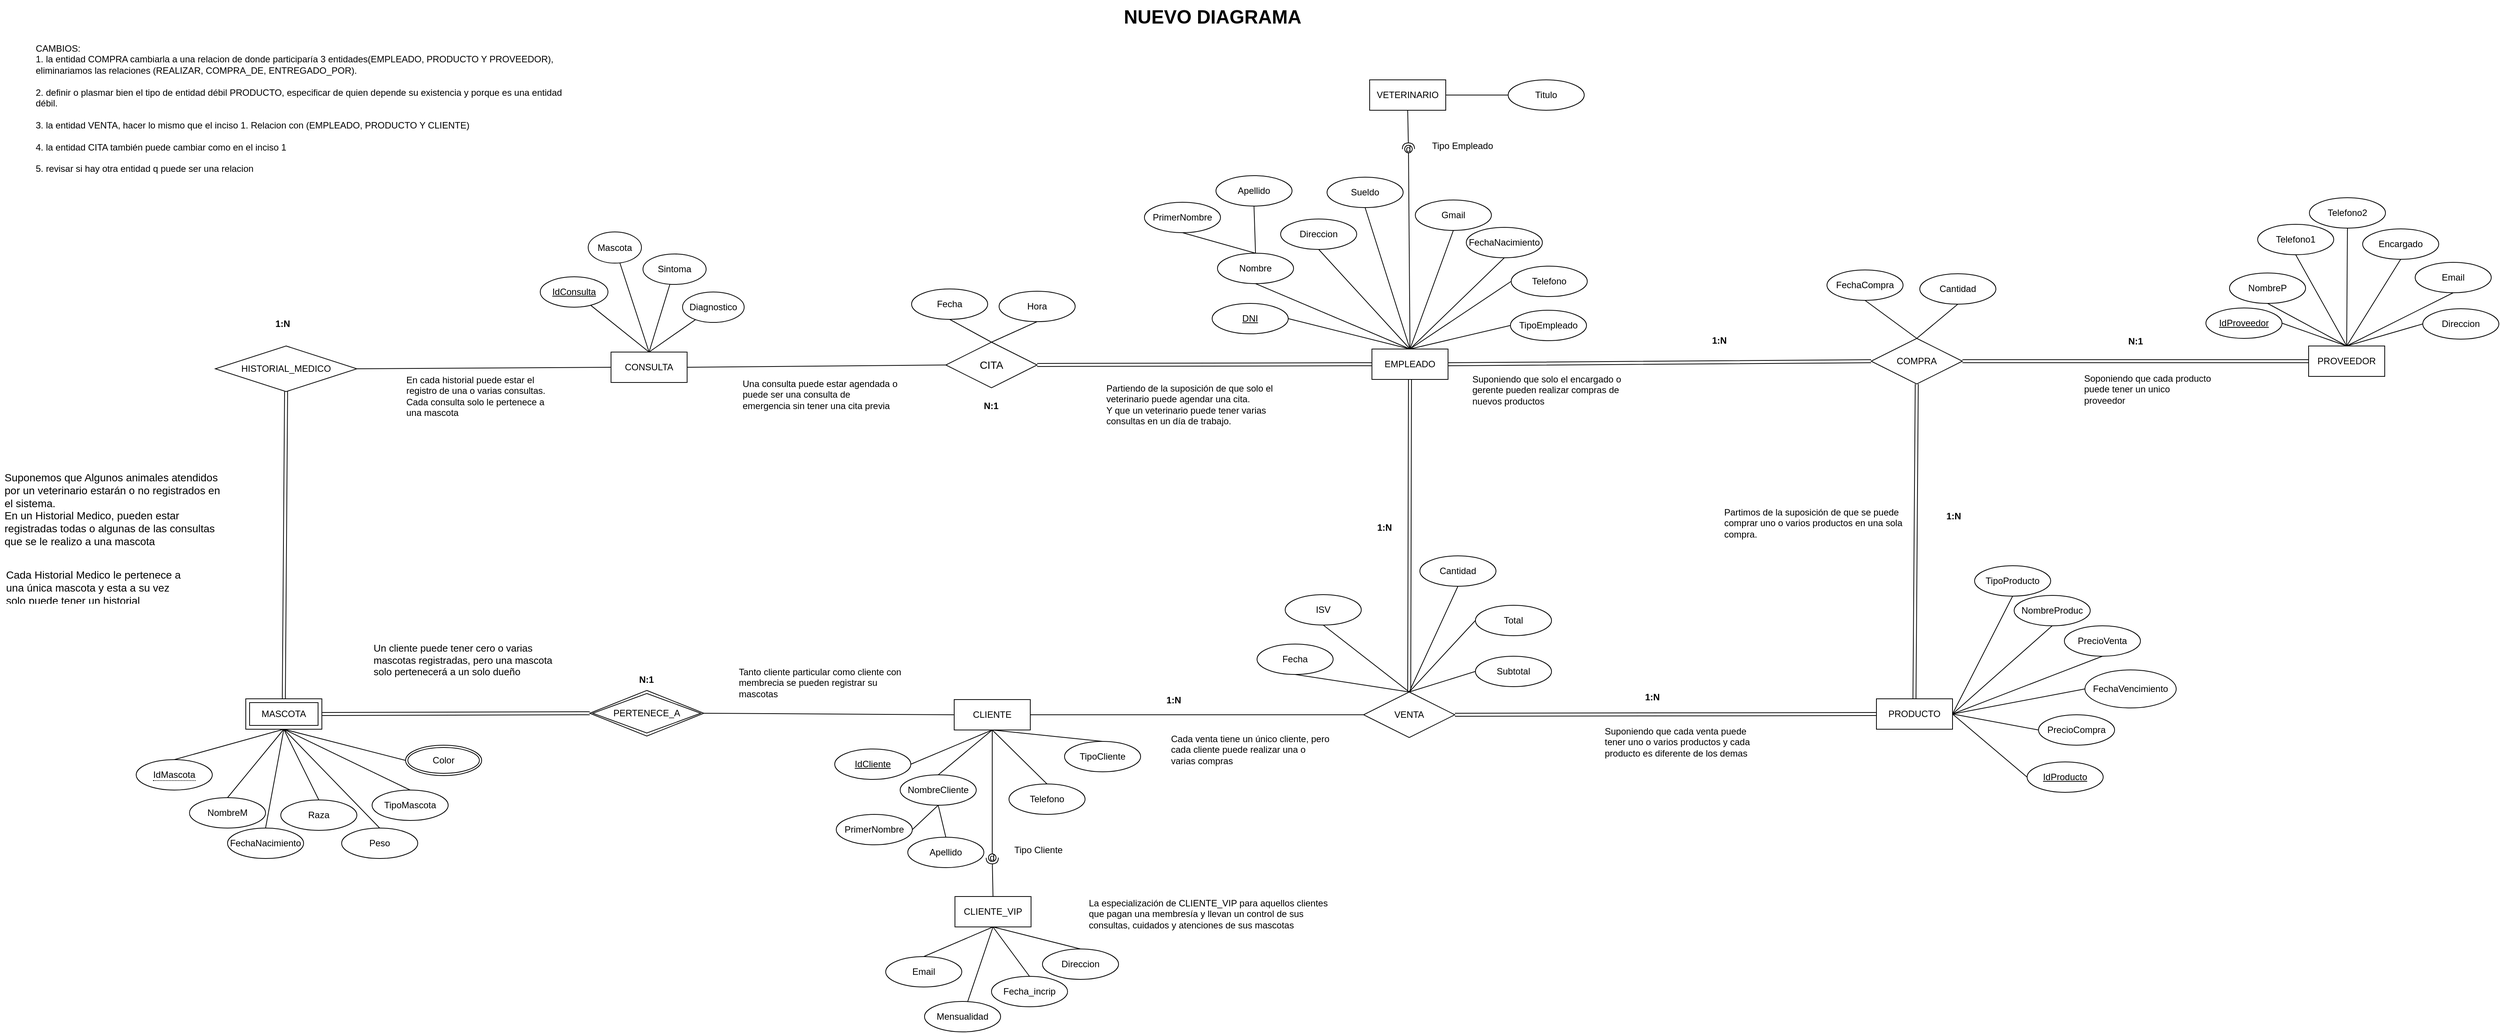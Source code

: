 <mxfile version="20.2.2" type="device" pages="2"><diagram name="D-EER-Modificado" id="jfgI_55fKGgprWMyfVcy"><mxGraphModel dx="1924" dy="-238" grid="0" gridSize="10" guides="0" tooltips="1" connect="1" arrows="1" fold="1" page="1" pageScale="1" pageWidth="1920" pageHeight="1200" math="0" shadow="0"><root><mxCell id="-AE4wNZKjM4NNf284XlA-0"/><mxCell id="-AE4wNZKjM4NNf284XlA-1" parent="-AE4wNZKjM4NNf284XlA-0"/><mxCell id="-AE4wNZKjM4NNf284XlA-2" value="EMPLEADO" style="whiteSpace=wrap;html=1;align=center;" parent="-AE4wNZKjM4NNf284XlA-1" vertex="1"><mxGeometry x="1890" y="1704" width="100" height="40" as="geometry"/></mxCell><mxCell id="-AE4wNZKjM4NNf284XlA-3" value="Nombre" style="ellipse;whiteSpace=wrap;html=1;align=center;" parent="-AE4wNZKjM4NNf284XlA-1" vertex="1"><mxGeometry x="1687" y="1578" width="100" height="40" as="geometry"/></mxCell><mxCell id="-AE4wNZKjM4NNf284XlA-4" value="&lt;u&gt;DNI&lt;/u&gt;" style="ellipse;whiteSpace=wrap;html=1;align=center;" parent="-AE4wNZKjM4NNf284XlA-1" vertex="1"><mxGeometry x="1680" y="1644" width="100" height="40" as="geometry"/></mxCell><mxCell id="-AE4wNZKjM4NNf284XlA-5" value="Direccion" style="ellipse;whiteSpace=wrap;html=1;align=center;" parent="-AE4wNZKjM4NNf284XlA-1" vertex="1"><mxGeometry x="1770" y="1533" width="100" height="40" as="geometry"/></mxCell><mxCell id="-AE4wNZKjM4NNf284XlA-6" value="FechaNacimiento" style="ellipse;whiteSpace=wrap;html=1;align=center;" parent="-AE4wNZKjM4NNf284XlA-1" vertex="1"><mxGeometry x="2014" y="1544" width="100" height="40" as="geometry"/></mxCell><mxCell id="-AE4wNZKjM4NNf284XlA-7" value="" style="endArrow=none;html=1;rounded=0;exitX=0.5;exitY=0;exitDx=0;exitDy=0;entryX=1;entryY=0.5;entryDx=0;entryDy=0;" parent="-AE4wNZKjM4NNf284XlA-1" source="-AE4wNZKjM4NNf284XlA-2" target="-AE4wNZKjM4NNf284XlA-4" edge="1"><mxGeometry relative="1" as="geometry"><mxPoint x="1823" y="1724" as="sourcePoint"/><mxPoint x="1983" y="1724" as="targetPoint"/></mxGeometry></mxCell><mxCell id="-AE4wNZKjM4NNf284XlA-8" value="" style="endArrow=none;html=1;rounded=0;exitX=0.5;exitY=0;exitDx=0;exitDy=0;entryX=0.5;entryY=1;entryDx=0;entryDy=0;" parent="-AE4wNZKjM4NNf284XlA-1" source="-AE4wNZKjM4NNf284XlA-2" target="-AE4wNZKjM4NNf284XlA-3" edge="1"><mxGeometry relative="1" as="geometry"><mxPoint x="1823" y="1724" as="sourcePoint"/><mxPoint x="1983" y="1724" as="targetPoint"/></mxGeometry></mxCell><mxCell id="-AE4wNZKjM4NNf284XlA-9" value="" style="endArrow=none;html=1;rounded=0;exitX=0.5;exitY=0;exitDx=0;exitDy=0;entryX=0.5;entryY=1;entryDx=0;entryDy=0;" parent="-AE4wNZKjM4NNf284XlA-1" source="-AE4wNZKjM4NNf284XlA-2" target="-AE4wNZKjM4NNf284XlA-5" edge="1"><mxGeometry relative="1" as="geometry"><mxPoint x="1823" y="1724" as="sourcePoint"/><mxPoint x="1983" y="1724" as="targetPoint"/></mxGeometry></mxCell><mxCell id="-AE4wNZKjM4NNf284XlA-10" value="" style="endArrow=none;html=1;rounded=0;exitX=0.5;exitY=0;exitDx=0;exitDy=0;entryX=0.5;entryY=1;entryDx=0;entryDy=0;" parent="-AE4wNZKjM4NNf284XlA-1" source="-AE4wNZKjM4NNf284XlA-2" target="-AE4wNZKjM4NNf284XlA-6" edge="1"><mxGeometry relative="1" as="geometry"><mxPoint x="1823" y="1724" as="sourcePoint"/><mxPoint x="1983" y="1724" as="targetPoint"/></mxGeometry></mxCell><mxCell id="-AE4wNZKjM4NNf284XlA-11" value="TipoEmpleado" style="ellipse;whiteSpace=wrap;html=1;align=center;" parent="-AE4wNZKjM4NNf284XlA-1" vertex="1"><mxGeometry x="2072" y="1653" width="100" height="40" as="geometry"/></mxCell><mxCell id="-AE4wNZKjM4NNf284XlA-12" value="" style="endArrow=none;html=1;rounded=0;exitX=0.5;exitY=0;exitDx=0;exitDy=0;entryX=0;entryY=0.5;entryDx=0;entryDy=0;" parent="-AE4wNZKjM4NNf284XlA-1" source="-AE4wNZKjM4NNf284XlA-2" target="-AE4wNZKjM4NNf284XlA-166" edge="1"><mxGeometry relative="1" as="geometry"><mxPoint x="1823" y="1724" as="sourcePoint"/><mxPoint x="2077" y="1610" as="targetPoint"/></mxGeometry></mxCell><mxCell id="-AE4wNZKjM4NNf284XlA-13" value="" style="endArrow=none;html=1;rounded=0;exitX=0.5;exitY=0;exitDx=0;exitDy=0;entryX=0;entryY=0.5;entryDx=0;entryDy=0;" parent="-AE4wNZKjM4NNf284XlA-1" source="-AE4wNZKjM4NNf284XlA-2" target="-AE4wNZKjM4NNf284XlA-11" edge="1"><mxGeometry relative="1" as="geometry"><mxPoint x="1823" y="1724" as="sourcePoint"/><mxPoint x="1983" y="1724" as="targetPoint"/></mxGeometry></mxCell><mxCell id="-AE4wNZKjM4NNf284XlA-14" value="CLIENTE" style="whiteSpace=wrap;html=1;align=center;" parent="-AE4wNZKjM4NNf284XlA-1" vertex="1"><mxGeometry x="1341" y="2165" width="100" height="40" as="geometry"/></mxCell><mxCell id="-AE4wNZKjM4NNf284XlA-15" value="NombreCliente" style="ellipse;whiteSpace=wrap;html=1;align=center;" parent="-AE4wNZKjM4NNf284XlA-1" vertex="1"><mxGeometry x="1270" y="2264" width="100" height="40" as="geometry"/></mxCell><mxCell id="-AE4wNZKjM4NNf284XlA-16" value="IdCliente" style="ellipse;whiteSpace=wrap;html=1;align=center;fontStyle=4;" parent="-AE4wNZKjM4NNf284XlA-1" vertex="1"><mxGeometry x="1184" y="2230" width="100" height="40" as="geometry"/></mxCell><mxCell id="-AE4wNZKjM4NNf284XlA-17" value="Gmail" style="ellipse;whiteSpace=wrap;html=1;align=center;" parent="-AE4wNZKjM4NNf284XlA-1" vertex="1"><mxGeometry x="1947" y="1508" width="100" height="40" as="geometry"/></mxCell><mxCell id="-AE4wNZKjM4NNf284XlA-18" value="" style="endArrow=none;html=1;rounded=0;exitX=0.5;exitY=0;exitDx=0;exitDy=0;entryX=0.5;entryY=1;entryDx=0;entryDy=0;" parent="-AE4wNZKjM4NNf284XlA-1" source="-AE4wNZKjM4NNf284XlA-2" target="-AE4wNZKjM4NNf284XlA-17" edge="1"><mxGeometry relative="1" as="geometry"><mxPoint x="2243" y="1774" as="sourcePoint"/><mxPoint x="2403" y="1774" as="targetPoint"/></mxGeometry></mxCell><mxCell id="-AE4wNZKjM4NNf284XlA-19" value="PrimerNombre" style="ellipse;whiteSpace=wrap;html=1;align=center;" parent="-AE4wNZKjM4NNf284XlA-1" vertex="1"><mxGeometry x="1591" y="1511" width="100" height="40" as="geometry"/></mxCell><mxCell id="-AE4wNZKjM4NNf284XlA-20" value="Apellido" style="ellipse;whiteSpace=wrap;html=1;align=center;" parent="-AE4wNZKjM4NNf284XlA-1" vertex="1"><mxGeometry x="1685" y="1476" width="100" height="40" as="geometry"/></mxCell><mxCell id="-AE4wNZKjM4NNf284XlA-21" value="" style="endArrow=none;html=1;rounded=0;exitX=0.5;exitY=0;exitDx=0;exitDy=0;entryX=0.5;entryY=1;entryDx=0;entryDy=0;" parent="-AE4wNZKjM4NNf284XlA-1" source="-AE4wNZKjM4NNf284XlA-3" target="-AE4wNZKjM4NNf284XlA-19" edge="1"><mxGeometry relative="1" as="geometry"><mxPoint x="2113" y="1766" as="sourcePoint"/><mxPoint x="2273" y="1766" as="targetPoint"/></mxGeometry></mxCell><mxCell id="-AE4wNZKjM4NNf284XlA-22" value="" style="endArrow=none;html=1;rounded=0;exitX=0.5;exitY=0;exitDx=0;exitDy=0;entryX=0.5;entryY=1;entryDx=0;entryDy=0;" parent="-AE4wNZKjM4NNf284XlA-1" source="-AE4wNZKjM4NNf284XlA-3" target="-AE4wNZKjM4NNf284XlA-20" edge="1"><mxGeometry relative="1" as="geometry"><mxPoint x="2113" y="1766" as="sourcePoint"/><mxPoint x="2273" y="1766" as="targetPoint"/></mxGeometry></mxCell><mxCell id="-AE4wNZKjM4NNf284XlA-23" value="PrimerNombre" style="ellipse;whiteSpace=wrap;html=1;align=center;" parent="-AE4wNZKjM4NNf284XlA-1" vertex="1"><mxGeometry x="1186" y="2316" width="100" height="40" as="geometry"/></mxCell><mxCell id="-AE4wNZKjM4NNf284XlA-24" value="Apellido" style="ellipse;whiteSpace=wrap;html=1;align=center;" parent="-AE4wNZKjM4NNf284XlA-1" vertex="1"><mxGeometry x="1280" y="2346" width="100" height="40" as="geometry"/></mxCell><mxCell id="-AE4wNZKjM4NNf284XlA-25" value="Direccion" style="ellipse;whiteSpace=wrap;html=1;align=center;" parent="-AE4wNZKjM4NNf284XlA-1" vertex="1"><mxGeometry x="1457" y="2493" width="100" height="40" as="geometry"/></mxCell><mxCell id="-AE4wNZKjM4NNf284XlA-26" value="Email" style="ellipse;whiteSpace=wrap;html=1;align=center;" parent="-AE4wNZKjM4NNf284XlA-1" vertex="1"><mxGeometry x="1251" y="2503" width="100" height="40" as="geometry"/></mxCell><mxCell id="-AE4wNZKjM4NNf284XlA-27" value="" style="endArrow=none;html=1;rounded=0;exitX=1;exitY=0.5;exitDx=0;exitDy=0;entryX=0.5;entryY=1;entryDx=0;entryDy=0;" parent="-AE4wNZKjM4NNf284XlA-1" source="-AE4wNZKjM4NNf284XlA-16" target="-AE4wNZKjM4NNf284XlA-14" edge="1"><mxGeometry relative="1" as="geometry"><mxPoint x="1776" y="2254" as="sourcePoint"/><mxPoint x="1936" y="2254" as="targetPoint"/></mxGeometry></mxCell><mxCell id="-AE4wNZKjM4NNf284XlA-28" value="" style="endArrow=none;html=1;rounded=0;exitX=0.5;exitY=0;exitDx=0;exitDy=0;entryX=0.5;entryY=1;entryDx=0;entryDy=0;" parent="-AE4wNZKjM4NNf284XlA-1" source="-AE4wNZKjM4NNf284XlA-15" target="-AE4wNZKjM4NNf284XlA-14" edge="1"><mxGeometry relative="1" as="geometry"><mxPoint x="1776" y="2254" as="sourcePoint"/><mxPoint x="1936" y="2254" as="targetPoint"/></mxGeometry></mxCell><mxCell id="-AE4wNZKjM4NNf284XlA-29" value="" style="endArrow=none;html=1;rounded=0;exitX=0.5;exitY=0;exitDx=0;exitDy=0;entryX=0.5;entryY=1;entryDx=0;entryDy=0;" parent="-AE4wNZKjM4NNf284XlA-1" source="-AE4wNZKjM4NNf284XlA-167" target="-AE4wNZKjM4NNf284XlA-14" edge="1"><mxGeometry relative="1" as="geometry"><mxPoint x="1776" y="2254" as="sourcePoint"/><mxPoint x="1936" y="2254" as="targetPoint"/></mxGeometry></mxCell><mxCell id="-AE4wNZKjM4NNf284XlA-30" value="" style="endArrow=none;html=1;rounded=0;entryX=0.5;entryY=1;entryDx=0;entryDy=0;exitX=0.5;exitY=0;exitDx=0;exitDy=0;" parent="-AE4wNZKjM4NNf284XlA-1" source="-AE4wNZKjM4NNf284XlA-25" target="-AE4wNZKjM4NNf284XlA-110" edge="1"><mxGeometry relative="1" as="geometry"><mxPoint x="1899" y="2848" as="sourcePoint"/><mxPoint x="2059" y="2848" as="targetPoint"/></mxGeometry></mxCell><mxCell id="-AE4wNZKjM4NNf284XlA-31" value="" style="endArrow=none;html=1;rounded=0;exitX=0.5;exitY=0;exitDx=0;exitDy=0;entryX=0.5;entryY=1;entryDx=0;entryDy=0;" parent="-AE4wNZKjM4NNf284XlA-1" source="-AE4wNZKjM4NNf284XlA-26" target="-AE4wNZKjM4NNf284XlA-110" edge="1"><mxGeometry relative="1" as="geometry"><mxPoint x="1899" y="2848" as="sourcePoint"/><mxPoint x="2059" y="2848" as="targetPoint"/></mxGeometry></mxCell><mxCell id="-AE4wNZKjM4NNf284XlA-32" value="" style="endArrow=none;html=1;rounded=0;exitX=1;exitY=0.5;exitDx=0;exitDy=0;entryX=0.5;entryY=1;entryDx=0;entryDy=0;" parent="-AE4wNZKjM4NNf284XlA-1" source="-AE4wNZKjM4NNf284XlA-23" target="-AE4wNZKjM4NNf284XlA-15" edge="1"><mxGeometry relative="1" as="geometry"><mxPoint x="1866" y="2258" as="sourcePoint"/><mxPoint x="2026" y="2258" as="targetPoint"/></mxGeometry></mxCell><mxCell id="-AE4wNZKjM4NNf284XlA-33" value="" style="endArrow=none;html=1;rounded=0;exitX=0.5;exitY=0;exitDx=0;exitDy=0;entryX=0.5;entryY=1;entryDx=0;entryDy=0;" parent="-AE4wNZKjM4NNf284XlA-1" source="-AE4wNZKjM4NNf284XlA-24" target="-AE4wNZKjM4NNf284XlA-15" edge="1"><mxGeometry relative="1" as="geometry"><mxPoint x="1866" y="2258" as="sourcePoint"/><mxPoint x="2026" y="2258" as="targetPoint"/></mxGeometry></mxCell><mxCell id="-AE4wNZKjM4NNf284XlA-34" value="MASCOTA" style="shape=ext;margin=3;double=1;whiteSpace=wrap;html=1;align=center;" parent="-AE4wNZKjM4NNf284XlA-1" vertex="1"><mxGeometry x="410" y="2164" width="100" height="40" as="geometry"/></mxCell><mxCell id="-AE4wNZKjM4NNf284XlA-35" value="&lt;span style=&quot;border-bottom: 1px dotted&quot;&gt;IdMascota&lt;/span&gt;" style="ellipse;whiteSpace=wrap;html=1;align=center;" parent="-AE4wNZKjM4NNf284XlA-1" vertex="1"><mxGeometry x="266" y="2244" width="100" height="40" as="geometry"/></mxCell><mxCell id="-AE4wNZKjM4NNf284XlA-36" value="NombreM" style="ellipse;whiteSpace=wrap;html=1;align=center;" parent="-AE4wNZKjM4NNf284XlA-1" vertex="1"><mxGeometry x="336" y="2294" width="100" height="40" as="geometry"/></mxCell><mxCell id="-AE4wNZKjM4NNf284XlA-37" value="FechaNacimiento" style="ellipse;whiteSpace=wrap;html=1;align=center;" parent="-AE4wNZKjM4NNf284XlA-1" vertex="1"><mxGeometry x="386" y="2334" width="100" height="40" as="geometry"/></mxCell><mxCell id="-AE4wNZKjM4NNf284XlA-38" value="Raza" style="ellipse;whiteSpace=wrap;html=1;align=center;" parent="-AE4wNZKjM4NNf284XlA-1" vertex="1"><mxGeometry x="456" y="2297" width="100" height="40" as="geometry"/></mxCell><mxCell id="-AE4wNZKjM4NNf284XlA-39" value="Peso" style="ellipse;whiteSpace=wrap;html=1;align=center;" parent="-AE4wNZKjM4NNf284XlA-1" vertex="1"><mxGeometry x="536" y="2334" width="100" height="40" as="geometry"/></mxCell><mxCell id="-AE4wNZKjM4NNf284XlA-40" value="TipoMascota" style="ellipse;whiteSpace=wrap;html=1;align=center;" parent="-AE4wNZKjM4NNf284XlA-1" vertex="1"><mxGeometry x="576" y="2284" width="100" height="40" as="geometry"/></mxCell><mxCell id="-AE4wNZKjM4NNf284XlA-41" value="Color" style="ellipse;shape=doubleEllipse;margin=3;whiteSpace=wrap;html=1;align=center;" parent="-AE4wNZKjM4NNf284XlA-1" vertex="1"><mxGeometry x="620" y="2225" width="100" height="40" as="geometry"/></mxCell><mxCell id="-AE4wNZKjM4NNf284XlA-42" value="" style="endArrow=none;html=1;rounded=0;exitX=0.5;exitY=0;exitDx=0;exitDy=0;entryX=0.5;entryY=1;entryDx=0;entryDy=0;" parent="-AE4wNZKjM4NNf284XlA-1" source="-AE4wNZKjM4NNf284XlA-35" target="-AE4wNZKjM4NNf284XlA-34" edge="1"><mxGeometry relative="1" as="geometry"><mxPoint x="406" y="2207" as="sourcePoint"/><mxPoint x="566" y="2207" as="targetPoint"/></mxGeometry></mxCell><mxCell id="-AE4wNZKjM4NNf284XlA-43" value="" style="endArrow=none;html=1;rounded=0;exitX=0.5;exitY=0;exitDx=0;exitDy=0;entryX=0.5;entryY=1;entryDx=0;entryDy=0;" parent="-AE4wNZKjM4NNf284XlA-1" source="-AE4wNZKjM4NNf284XlA-36" target="-AE4wNZKjM4NNf284XlA-34" edge="1"><mxGeometry relative="1" as="geometry"><mxPoint x="406" y="2207" as="sourcePoint"/><mxPoint x="566" y="2207" as="targetPoint"/></mxGeometry></mxCell><mxCell id="-AE4wNZKjM4NNf284XlA-44" value="" style="endArrow=none;html=1;rounded=0;exitX=0.5;exitY=0;exitDx=0;exitDy=0;entryX=0.5;entryY=1;entryDx=0;entryDy=0;" parent="-AE4wNZKjM4NNf284XlA-1" source="-AE4wNZKjM4NNf284XlA-37" target="-AE4wNZKjM4NNf284XlA-34" edge="1"><mxGeometry relative="1" as="geometry"><mxPoint x="406" y="2207" as="sourcePoint"/><mxPoint x="566" y="2207" as="targetPoint"/></mxGeometry></mxCell><mxCell id="-AE4wNZKjM4NNf284XlA-45" value="" style="endArrow=none;html=1;rounded=0;exitX=0.5;exitY=0;exitDx=0;exitDy=0;entryX=0.5;entryY=1;entryDx=0;entryDy=0;" parent="-AE4wNZKjM4NNf284XlA-1" source="-AE4wNZKjM4NNf284XlA-38" target="-AE4wNZKjM4NNf284XlA-34" edge="1"><mxGeometry relative="1" as="geometry"><mxPoint x="406" y="2207" as="sourcePoint"/><mxPoint x="566" y="2207" as="targetPoint"/></mxGeometry></mxCell><mxCell id="-AE4wNZKjM4NNf284XlA-46" value="" style="endArrow=none;html=1;rounded=0;exitX=0.5;exitY=0;exitDx=0;exitDy=0;entryX=0.5;entryY=1;entryDx=0;entryDy=0;" parent="-AE4wNZKjM4NNf284XlA-1" source="-AE4wNZKjM4NNf284XlA-39" target="-AE4wNZKjM4NNf284XlA-34" edge="1"><mxGeometry relative="1" as="geometry"><mxPoint x="406" y="2207" as="sourcePoint"/><mxPoint x="566" y="2207" as="targetPoint"/></mxGeometry></mxCell><mxCell id="-AE4wNZKjM4NNf284XlA-47" value="" style="endArrow=none;html=1;rounded=0;exitX=0.5;exitY=0;exitDx=0;exitDy=0;entryX=0.5;entryY=1;entryDx=0;entryDy=0;" parent="-AE4wNZKjM4NNf284XlA-1" source="-AE4wNZKjM4NNf284XlA-40" target="-AE4wNZKjM4NNf284XlA-34" edge="1"><mxGeometry relative="1" as="geometry"><mxPoint x="406" y="2207" as="sourcePoint"/><mxPoint x="566" y="2207" as="targetPoint"/></mxGeometry></mxCell><mxCell id="-AE4wNZKjM4NNf284XlA-48" value="" style="endArrow=none;html=1;rounded=0;entryX=0;entryY=0.5;entryDx=0;entryDy=0;exitX=0.5;exitY=1;exitDx=0;exitDy=0;" parent="-AE4wNZKjM4NNf284XlA-1" source="-AE4wNZKjM4NNf284XlA-34" target="-AE4wNZKjM4NNf284XlA-41" edge="1"><mxGeometry relative="1" as="geometry"><mxPoint x="556" y="2177" as="sourcePoint"/><mxPoint x="566" y="2207" as="targetPoint"/></mxGeometry></mxCell><mxCell id="-AE4wNZKjM4NNf284XlA-49" value="PROVEEDOR" style="whiteSpace=wrap;html=1;align=center;" parent="-AE4wNZKjM4NNf284XlA-1" vertex="1"><mxGeometry x="3121" y="1700" width="100" height="40" as="geometry"/></mxCell><mxCell id="-AE4wNZKjM4NNf284XlA-50" value="IdProveedor" style="ellipse;whiteSpace=wrap;html=1;align=center;fontStyle=4;" parent="-AE4wNZKjM4NNf284XlA-1" vertex="1"><mxGeometry x="2986" y="1650" width="100" height="40" as="geometry"/></mxCell><mxCell id="-AE4wNZKjM4NNf284XlA-51" value="NombreP" style="ellipse;whiteSpace=wrap;html=1;align=center;" parent="-AE4wNZKjM4NNf284XlA-1" vertex="1"><mxGeometry x="3017" y="1604" width="100" height="40" as="geometry"/></mxCell><mxCell id="-AE4wNZKjM4NNf284XlA-52" value="Direccion" style="ellipse;whiteSpace=wrap;html=1;align=center;" parent="-AE4wNZKjM4NNf284XlA-1" vertex="1"><mxGeometry x="3271" y="1651" width="100" height="40" as="geometry"/></mxCell><mxCell id="-AE4wNZKjM4NNf284XlA-53" value="Email" style="ellipse;whiteSpace=wrap;html=1;align=center;" parent="-AE4wNZKjM4NNf284XlA-1" vertex="1"><mxGeometry x="3261" y="1590" width="100" height="40" as="geometry"/></mxCell><mxCell id="-AE4wNZKjM4NNf284XlA-54" value="Encargado" style="ellipse;whiteSpace=wrap;html=1;align=center;" parent="-AE4wNZKjM4NNf284XlA-1" vertex="1"><mxGeometry x="3192" y="1546" width="100" height="40" as="geometry"/></mxCell><mxCell id="-AE4wNZKjM4NNf284XlA-55" value="" style="endArrow=none;html=1;rounded=0;exitX=1;exitY=0.5;exitDx=0;exitDy=0;entryX=0.5;entryY=0;entryDx=0;entryDy=0;" parent="-AE4wNZKjM4NNf284XlA-1" source="-AE4wNZKjM4NNf284XlA-50" target="-AE4wNZKjM4NNf284XlA-49" edge="1"><mxGeometry relative="1" as="geometry"><mxPoint x="3090.5" y="1822" as="sourcePoint"/><mxPoint x="3250.5" y="1822" as="targetPoint"/></mxGeometry></mxCell><mxCell id="-AE4wNZKjM4NNf284XlA-56" value="" style="endArrow=none;html=1;rounded=0;exitX=0.5;exitY=1;exitDx=0;exitDy=0;entryX=0.5;entryY=0;entryDx=0;entryDy=0;" parent="-AE4wNZKjM4NNf284XlA-1" source="-AE4wNZKjM4NNf284XlA-51" target="-AE4wNZKjM4NNf284XlA-49" edge="1"><mxGeometry relative="1" as="geometry"><mxPoint x="3090.5" y="1822" as="sourcePoint"/><mxPoint x="3250.5" y="1822" as="targetPoint"/></mxGeometry></mxCell><mxCell id="-AE4wNZKjM4NNf284XlA-57" value="" style="endArrow=none;html=1;rounded=0;exitX=0.5;exitY=1;exitDx=0;exitDy=0;entryX=0.5;entryY=0;entryDx=0;entryDy=0;" parent="-AE4wNZKjM4NNf284XlA-1" source="-AE4wNZKjM4NNf284XlA-162" target="-AE4wNZKjM4NNf284XlA-49" edge="1"><mxGeometry relative="1" as="geometry"><mxPoint x="3110" y="1593" as="sourcePoint"/><mxPoint x="3250.5" y="1822" as="targetPoint"/></mxGeometry></mxCell><mxCell id="-AE4wNZKjM4NNf284XlA-58" value="" style="endArrow=none;html=1;rounded=0;exitX=0.5;exitY=0;exitDx=0;exitDy=0;entryX=0;entryY=0.5;entryDx=0;entryDy=0;" parent="-AE4wNZKjM4NNf284XlA-1" source="-AE4wNZKjM4NNf284XlA-49" target="-AE4wNZKjM4NNf284XlA-52" edge="1"><mxGeometry relative="1" as="geometry"><mxPoint x="3210.5" y="1762" as="sourcePoint"/><mxPoint x="3210.5" y="1812" as="targetPoint"/></mxGeometry></mxCell><mxCell id="-AE4wNZKjM4NNf284XlA-59" value="" style="endArrow=none;html=1;rounded=0;exitX=0.5;exitY=1;exitDx=0;exitDy=0;entryX=0.5;entryY=0;entryDx=0;entryDy=0;" parent="-AE4wNZKjM4NNf284XlA-1" source="-AE4wNZKjM4NNf284XlA-53" target="-AE4wNZKjM4NNf284XlA-49" edge="1"><mxGeometry relative="1" as="geometry"><mxPoint x="3090.5" y="1582" as="sourcePoint"/><mxPoint x="3250.5" y="1582" as="targetPoint"/></mxGeometry></mxCell><mxCell id="-AE4wNZKjM4NNf284XlA-60" value="" style="endArrow=none;html=1;rounded=0;exitX=0.5;exitY=1;exitDx=0;exitDy=0;entryX=0.5;entryY=0;entryDx=0;entryDy=0;" parent="-AE4wNZKjM4NNf284XlA-1" source="-AE4wNZKjM4NNf284XlA-54" target="-AE4wNZKjM4NNf284XlA-49" edge="1"><mxGeometry relative="1" as="geometry"><mxPoint x="3090.5" y="1702" as="sourcePoint"/><mxPoint x="3250.5" y="1702" as="targetPoint"/></mxGeometry></mxCell><mxCell id="-AE4wNZKjM4NNf284XlA-61" value="&lt;u&gt;IdProducto&lt;/u&gt;" style="ellipse;whiteSpace=wrap;html=1;align=center;" parent="-AE4wNZKjM4NNf284XlA-1" vertex="1"><mxGeometry x="2751" y="2247" width="100" height="40" as="geometry"/></mxCell><mxCell id="-AE4wNZKjM4NNf284XlA-62" value="NombreProduc" style="ellipse;whiteSpace=wrap;html=1;align=center;" parent="-AE4wNZKjM4NNf284XlA-1" vertex="1"><mxGeometry x="2734" y="2028" width="100" height="40" as="geometry"/></mxCell><mxCell id="-AE4wNZKjM4NNf284XlA-63" value="PrecioVenta" style="ellipse;whiteSpace=wrap;html=1;align=center;" parent="-AE4wNZKjM4NNf284XlA-1" vertex="1"><mxGeometry x="2800" y="2068" width="100" height="40" as="geometry"/></mxCell><mxCell id="-AE4wNZKjM4NNf284XlA-64" value="PrecioCompra" style="ellipse;whiteSpace=wrap;html=1;align=center;" parent="-AE4wNZKjM4NNf284XlA-1" vertex="1"><mxGeometry x="2766" y="2185" width="100" height="40" as="geometry"/></mxCell><mxCell id="-AE4wNZKjM4NNf284XlA-65" value="FechaVencimiento" style="ellipse;whiteSpace=wrap;html=1;align=center;" parent="-AE4wNZKjM4NNf284XlA-1" vertex="1"><mxGeometry x="2827" y="2126" width="120" height="50" as="geometry"/></mxCell><mxCell id="-AE4wNZKjM4NNf284XlA-66" value="" style="endArrow=none;html=1;rounded=0;entryX=1;entryY=0.5;entryDx=0;entryDy=0;exitX=0;exitY=0.5;exitDx=0;exitDy=0;" parent="-AE4wNZKjM4NNf284XlA-1" source="-AE4wNZKjM4NNf284XlA-61" target="-AE4wNZKjM4NNf284XlA-161" edge="1"><mxGeometry relative="1" as="geometry"><mxPoint x="2770" y="2268" as="sourcePoint"/><mxPoint x="2950" y="2248" as="targetPoint"/></mxGeometry></mxCell><mxCell id="-AE4wNZKjM4NNf284XlA-67" value="" style="endArrow=none;html=1;rounded=0;exitX=0.5;exitY=1;exitDx=0;exitDy=0;entryX=1;entryY=0.5;entryDx=0;entryDy=0;" parent="-AE4wNZKjM4NNf284XlA-1" source="-AE4wNZKjM4NNf284XlA-62" target="-AE4wNZKjM4NNf284XlA-161" edge="1"><mxGeometry relative="1" as="geometry"><mxPoint x="2770" y="2498" as="sourcePoint"/><mxPoint x="2930" y="2498" as="targetPoint"/></mxGeometry></mxCell><mxCell id="-AE4wNZKjM4NNf284XlA-68" value="" style="endArrow=none;html=1;rounded=0;exitX=0.5;exitY=1;exitDx=0;exitDy=0;entryX=1;entryY=0.5;entryDx=0;entryDy=0;" parent="-AE4wNZKjM4NNf284XlA-1" source="-AE4wNZKjM4NNf284XlA-63" target="-AE4wNZKjM4NNf284XlA-161" edge="1"><mxGeometry relative="1" as="geometry"><mxPoint x="2770" y="2498" as="sourcePoint"/><mxPoint x="2930" y="2498" as="targetPoint"/></mxGeometry></mxCell><mxCell id="-AE4wNZKjM4NNf284XlA-69" value="" style="endArrow=none;html=1;rounded=0;exitX=0;exitY=0.5;exitDx=0;exitDy=0;entryX=1;entryY=0.5;entryDx=0;entryDy=0;" parent="-AE4wNZKjM4NNf284XlA-1" source="-AE4wNZKjM4NNf284XlA-64" target="-AE4wNZKjM4NNf284XlA-161" edge="1"><mxGeometry relative="1" as="geometry"><mxPoint x="2770" y="2498" as="sourcePoint"/><mxPoint x="2930" y="2498" as="targetPoint"/></mxGeometry></mxCell><mxCell id="-AE4wNZKjM4NNf284XlA-70" value="" style="endArrow=none;html=1;rounded=0;exitX=0;exitY=0.5;exitDx=0;exitDy=0;entryX=1;entryY=0.5;entryDx=0;entryDy=0;" parent="-AE4wNZKjM4NNf284XlA-1" source="-AE4wNZKjM4NNf284XlA-65" target="-AE4wNZKjM4NNf284XlA-161" edge="1"><mxGeometry relative="1" as="geometry"><mxPoint x="3220" y="2388" as="sourcePoint"/><mxPoint x="3380" y="2388" as="targetPoint"/></mxGeometry></mxCell><mxCell id="-AE4wNZKjM4NNf284XlA-71" value="FechaCompra" style="ellipse;whiteSpace=wrap;html=1;align=center;" parent="-AE4wNZKjM4NNf284XlA-1" vertex="1"><mxGeometry x="2488" y="1600" width="100" height="40" as="geometry"/></mxCell><mxCell id="-AE4wNZKjM4NNf284XlA-72" value="Cantidad" style="ellipse;whiteSpace=wrap;html=1;align=center;" parent="-AE4wNZKjM4NNf284XlA-1" vertex="1"><mxGeometry x="2610" y="1605" width="100" height="40" as="geometry"/></mxCell><mxCell id="-AE4wNZKjM4NNf284XlA-73" value="" style="endArrow=none;html=1;rounded=0;exitX=0.5;exitY=1;exitDx=0;exitDy=0;entryX=0.5;entryY=0;entryDx=0;entryDy=0;" parent="-AE4wNZKjM4NNf284XlA-1" source="-AE4wNZKjM4NNf284XlA-71" target="-AE4wNZKjM4NNf284XlA-150" edge="1"><mxGeometry relative="1" as="geometry"><mxPoint x="2892" y="1726" as="sourcePoint"/><mxPoint x="3052" y="1726" as="targetPoint"/></mxGeometry></mxCell><mxCell id="-AE4wNZKjM4NNf284XlA-74" value="" style="endArrow=none;html=1;rounded=0;exitX=0.5;exitY=1;exitDx=0;exitDy=0;entryX=0.5;entryY=0;entryDx=0;entryDy=0;" parent="-AE4wNZKjM4NNf284XlA-1" source="-AE4wNZKjM4NNf284XlA-72" target="-AE4wNZKjM4NNf284XlA-150" edge="1"><mxGeometry relative="1" as="geometry"><mxPoint x="2892" y="1726" as="sourcePoint"/><mxPoint x="3052" y="1726" as="targetPoint"/></mxGeometry></mxCell><mxCell id="-AE4wNZKjM4NNf284XlA-75" value="Fecha" style="ellipse;whiteSpace=wrap;html=1;align=center;" parent="-AE4wNZKjM4NNf284XlA-1" vertex="1"><mxGeometry x="1285" y="1625" width="100" height="40" as="geometry"/></mxCell><mxCell id="-AE4wNZKjM4NNf284XlA-76" value="Hora" style="ellipse;whiteSpace=wrap;html=1;align=center;" parent="-AE4wNZKjM4NNf284XlA-1" vertex="1"><mxGeometry x="1400" y="1628" width="100" height="40" as="geometry"/></mxCell><mxCell id="-AE4wNZKjM4NNf284XlA-77" value="" style="endArrow=none;html=1;rounded=0;exitX=0.5;exitY=1;exitDx=0;exitDy=0;entryX=0.5;entryY=0;entryDx=0;entryDy=0;" parent="-AE4wNZKjM4NNf284XlA-1" source="-AE4wNZKjM4NNf284XlA-75" target="-AE4wNZKjM4NNf284XlA-126" edge="1"><mxGeometry relative="1" as="geometry"><mxPoint x="1423" y="2045" as="sourcePoint"/><mxPoint x="1413" y="2025" as="targetPoint"/></mxGeometry></mxCell><mxCell id="-AE4wNZKjM4NNf284XlA-78" value="" style="endArrow=none;html=1;rounded=0;exitX=0.5;exitY=1;exitDx=0;exitDy=0;entryX=0.5;entryY=0;entryDx=0;entryDy=0;" parent="-AE4wNZKjM4NNf284XlA-1" source="-AE4wNZKjM4NNf284XlA-76" target="-AE4wNZKjM4NNf284XlA-126" edge="1"><mxGeometry relative="1" as="geometry"><mxPoint x="1603" y="2135" as="sourcePoint"/><mxPoint x="1413" y="2025" as="targetPoint"/></mxGeometry></mxCell><mxCell id="-AE4wNZKjM4NNf284XlA-79" value="Fecha" style="ellipse;whiteSpace=wrap;html=1;align=center;" parent="-AE4wNZKjM4NNf284XlA-1" vertex="1"><mxGeometry x="1739" y="2092" width="100" height="40" as="geometry"/></mxCell><mxCell id="-AE4wNZKjM4NNf284XlA-80" value="Cantidad" style="ellipse;whiteSpace=wrap;html=1;align=center;" parent="-AE4wNZKjM4NNf284XlA-1" vertex="1"><mxGeometry x="1953" y="1976" width="100" height="40" as="geometry"/></mxCell><mxCell id="-AE4wNZKjM4NNf284XlA-81" value="Subtotal" style="ellipse;whiteSpace=wrap;html=1;align=center;" parent="-AE4wNZKjM4NNf284XlA-1" vertex="1"><mxGeometry x="2026" y="2108" width="100" height="40" as="geometry"/></mxCell><mxCell id="-AE4wNZKjM4NNf284XlA-82" value="Total" style="ellipse;whiteSpace=wrap;html=1;align=center;" parent="-AE4wNZKjM4NNf284XlA-1" vertex="1"><mxGeometry x="2026" y="2041" width="100" height="40" as="geometry"/></mxCell><mxCell id="-AE4wNZKjM4NNf284XlA-83" value="ISV" style="ellipse;whiteSpace=wrap;html=1;align=center;" parent="-AE4wNZKjM4NNf284XlA-1" vertex="1"><mxGeometry x="1776" y="2027" width="100" height="40" as="geometry"/></mxCell><mxCell id="-AE4wNZKjM4NNf284XlA-84" value="" style="endArrow=none;html=1;rounded=0;exitX=0.5;exitY=1;exitDx=0;exitDy=0;entryX=0.5;entryY=0;entryDx=0;entryDy=0;" parent="-AE4wNZKjM4NNf284XlA-1" source="-AE4wNZKjM4NNf284XlA-79" target="-AE4wNZKjM4NNf284XlA-117" edge="1"><mxGeometry relative="1" as="geometry"><mxPoint x="1750" y="2360" as="sourcePoint"/><mxPoint x="1938" y="2160" as="targetPoint"/></mxGeometry></mxCell><mxCell id="-AE4wNZKjM4NNf284XlA-85" value="" style="endArrow=none;html=1;rounded=0;exitX=0.5;exitY=1;exitDx=0;exitDy=0;entryX=0.5;entryY=0;entryDx=0;entryDy=0;" parent="-AE4wNZKjM4NNf284XlA-1" source="-AE4wNZKjM4NNf284XlA-80" target="-AE4wNZKjM4NNf284XlA-117" edge="1"><mxGeometry relative="1" as="geometry"><mxPoint x="1750" y="2360" as="sourcePoint"/><mxPoint x="1938" y="2160" as="targetPoint"/></mxGeometry></mxCell><mxCell id="-AE4wNZKjM4NNf284XlA-86" value="" style="endArrow=none;html=1;rounded=0;exitX=0.5;exitY=1;exitDx=0;exitDy=0;entryX=0.5;entryY=0;entryDx=0;entryDy=0;" parent="-AE4wNZKjM4NNf284XlA-1" source="-AE4wNZKjM4NNf284XlA-83" target="-AE4wNZKjM4NNf284XlA-117" edge="1"><mxGeometry relative="1" as="geometry"><mxPoint x="1750" y="2360" as="sourcePoint"/><mxPoint x="1938" y="2160" as="targetPoint"/></mxGeometry></mxCell><mxCell id="-AE4wNZKjM4NNf284XlA-87" value="" style="endArrow=none;html=1;rounded=0;exitX=0;exitY=0.5;exitDx=0;exitDy=0;entryX=0.5;entryY=0;entryDx=0;entryDy=0;" parent="-AE4wNZKjM4NNf284XlA-1" source="-AE4wNZKjM4NNf284XlA-81" target="-AE4wNZKjM4NNf284XlA-117" edge="1"><mxGeometry relative="1" as="geometry"><mxPoint x="1750" y="2360" as="sourcePoint"/><mxPoint x="1938" y="2160" as="targetPoint"/></mxGeometry></mxCell><mxCell id="-AE4wNZKjM4NNf284XlA-88" value="" style="endArrow=none;html=1;rounded=0;exitX=0;exitY=0.5;exitDx=0;exitDy=0;entryX=0.5;entryY=0;entryDx=0;entryDy=0;" parent="-AE4wNZKjM4NNf284XlA-1" source="-AE4wNZKjM4NNf284XlA-82" target="-AE4wNZKjM4NNf284XlA-117" edge="1"><mxGeometry relative="1" as="geometry"><mxPoint x="1750" y="2360" as="sourcePoint"/><mxPoint x="1938" y="2160" as="targetPoint"/></mxGeometry></mxCell><mxCell id="-AE4wNZKjM4NNf284XlA-89" value="&lt;u&gt;IdConsulta&lt;/u&gt;" style="ellipse;whiteSpace=wrap;html=1;align=center;" parent="-AE4wNZKjM4NNf284XlA-1" vertex="1"><mxGeometry x="797" y="1609" width="89" height="40" as="geometry"/></mxCell><mxCell id="-AE4wNZKjM4NNf284XlA-90" value="Mascota" style="ellipse;whiteSpace=wrap;html=1;align=center;" parent="-AE4wNZKjM4NNf284XlA-1" vertex="1"><mxGeometry x="860" y="1550" width="70" height="41" as="geometry"/></mxCell><mxCell id="-AE4wNZKjM4NNf284XlA-91" value="Sintoma" style="ellipse;whiteSpace=wrap;html=1;align=center;" parent="-AE4wNZKjM4NNf284XlA-1" vertex="1"><mxGeometry x="932" y="1579" width="83" height="40" as="geometry"/></mxCell><mxCell id="-AE4wNZKjM4NNf284XlA-92" value="Diagnostico" style="ellipse;whiteSpace=wrap;html=1;align=center;" parent="-AE4wNZKjM4NNf284XlA-1" vertex="1"><mxGeometry x="984" y="1629" width="81" height="40" as="geometry"/></mxCell><mxCell id="-AE4wNZKjM4NNf284XlA-93" value="" style="endArrow=none;html=1;rounded=0;entryX=0.5;entryY=0;entryDx=0;entryDy=0;" parent="-AE4wNZKjM4NNf284XlA-1" source="-AE4wNZKjM4NNf284XlA-89" target="-AE4wNZKjM4NNf284XlA-154" edge="1"><mxGeometry relative="1" as="geometry"><mxPoint x="646" y="1872" as="sourcePoint"/><mxPoint x="806" y="1872" as="targetPoint"/></mxGeometry></mxCell><mxCell id="-AE4wNZKjM4NNf284XlA-94" value="" style="endArrow=none;html=1;rounded=0;entryX=0.5;entryY=0;entryDx=0;entryDy=0;" parent="-AE4wNZKjM4NNf284XlA-1" source="-AE4wNZKjM4NNf284XlA-90" target="-AE4wNZKjM4NNf284XlA-154" edge="1"><mxGeometry relative="1" as="geometry"><mxPoint x="646" y="1872" as="sourcePoint"/><mxPoint x="806" y="1872" as="targetPoint"/></mxGeometry></mxCell><mxCell id="-AE4wNZKjM4NNf284XlA-95" value="" style="endArrow=none;html=1;rounded=0;entryX=0.5;entryY=0;entryDx=0;entryDy=0;" parent="-AE4wNZKjM4NNf284XlA-1" source="-AE4wNZKjM4NNf284XlA-91" target="-AE4wNZKjM4NNf284XlA-154" edge="1"><mxGeometry relative="1" as="geometry"><mxPoint x="646" y="1872" as="sourcePoint"/><mxPoint x="806" y="1872" as="targetPoint"/></mxGeometry></mxCell><mxCell id="-AE4wNZKjM4NNf284XlA-96" value="" style="endArrow=none;html=1;rounded=0;exitX=0.5;exitY=0;exitDx=0;exitDy=0;" parent="-AE4wNZKjM4NNf284XlA-1" source="-AE4wNZKjM4NNf284XlA-154" target="-AE4wNZKjM4NNf284XlA-92" edge="1"><mxGeometry relative="1" as="geometry"><mxPoint x="976" y="1642" as="sourcePoint"/><mxPoint x="806" y="1872" as="targetPoint"/></mxGeometry></mxCell><mxCell id="-AE4wNZKjM4NNf284XlA-97" value="" style="rounded=0;orthogonalLoop=1;jettySize=auto;html=1;endArrow=none;endFill=0;sketch=0;sourcePerimeterSpacing=0;targetPerimeterSpacing=0;exitX=0.5;exitY=0;exitDx=0;exitDy=0;" parent="-AE4wNZKjM4NNf284XlA-1" source="-AE4wNZKjM4NNf284XlA-2" target="-AE4wNZKjM4NNf284XlA-99" edge="1"><mxGeometry relative="1" as="geometry"><mxPoint x="1970" y="1768" as="sourcePoint"/></mxGeometry></mxCell><mxCell id="-AE4wNZKjM4NNf284XlA-98" value="" style="rounded=0;orthogonalLoop=1;jettySize=auto;html=1;endArrow=halfCircle;endFill=0;entryX=0.5;entryY=0.5;endSize=6;strokeWidth=1;sketch=0;exitX=0.5;exitY=1;exitDx=0;exitDy=0;" parent="-AE4wNZKjM4NNf284XlA-1" source="-AE4wNZKjM4NNf284XlA-101" target="-AE4wNZKjM4NNf284XlA-99" edge="1"><mxGeometry relative="1" as="geometry"><mxPoint x="1940" y="1814" as="sourcePoint"/></mxGeometry></mxCell><mxCell id="-AE4wNZKjM4NNf284XlA-99" value="d" style="ellipse;whiteSpace=wrap;html=1;align=center;aspect=fixed;resizable=0;points=[];outlineConnect=0;sketch=0;" parent="-AE4wNZKjM4NNf284XlA-1" vertex="1"><mxGeometry x="1933" y="1436" width="10" height="10" as="geometry"/></mxCell><mxCell id="-AE4wNZKjM4NNf284XlA-100" value="Tipo Empleado" style="text;strokeColor=none;fillColor=none;spacingLeft=4;spacingRight=4;overflow=hidden;rotatable=0;points=[[0,0.5],[1,0.5]];portConstraint=eastwest;fontSize=12;" parent="-AE4wNZKjM4NNf284XlA-1" vertex="1"><mxGeometry x="1963" y="1423" width="100" height="30" as="geometry"/></mxCell><mxCell id="-AE4wNZKjM4NNf284XlA-101" value="VETERINARIO" style="whiteSpace=wrap;html=1;align=center;" parent="-AE4wNZKjM4NNf284XlA-1" vertex="1"><mxGeometry x="1887" y="1350" width="100" height="40" as="geometry"/></mxCell><mxCell id="-AE4wNZKjM4NNf284XlA-102" value="Titulo" style="ellipse;whiteSpace=wrap;html=1;align=center;" parent="-AE4wNZKjM4NNf284XlA-1" vertex="1"><mxGeometry x="2069" y="1350" width="100" height="40" as="geometry"/></mxCell><mxCell id="-AE4wNZKjM4NNf284XlA-103" value="" style="endArrow=none;html=1;rounded=0;exitX=1;exitY=0.5;exitDx=0;exitDy=0;entryX=0;entryY=0.5;entryDx=0;entryDy=0;" parent="-AE4wNZKjM4NNf284XlA-1" source="-AE4wNZKjM4NNf284XlA-101" target="-AE4wNZKjM4NNf284XlA-102" edge="1"><mxGeometry relative="1" as="geometry"><mxPoint x="2250" y="1824" as="sourcePoint"/><mxPoint x="2410" y="1824" as="targetPoint"/></mxGeometry></mxCell><mxCell id="-AE4wNZKjM4NNf284XlA-104" value="" style="endArrow=none;html=1;rounded=0;exitX=1;exitY=0.5;exitDx=0;exitDy=0;entryX=0;entryY=0.5;entryDx=0;entryDy=0;shape=link;" parent="-AE4wNZKjM4NNf284XlA-1" source="-AE4wNZKjM4NNf284XlA-2" target="-AE4wNZKjM4NNf284XlA-150" edge="1"><mxGeometry relative="1" as="geometry"><mxPoint x="1474" y="1764" as="sourcePoint"/><mxPoint x="1497" y="1714" as="targetPoint"/></mxGeometry></mxCell><mxCell id="-AE4wNZKjM4NNf284XlA-105" value="" style="endArrow=none;html=1;rounded=0;exitX=1;exitY=0.5;exitDx=0;exitDy=0;shape=link;entryX=0;entryY=0.5;entryDx=0;entryDy=0;" parent="-AE4wNZKjM4NNf284XlA-1" source="-AE4wNZKjM4NNf284XlA-150" target="-AE4wNZKjM4NNf284XlA-49" edge="1"><mxGeometry relative="1" as="geometry"><mxPoint x="1964" y="1664" as="sourcePoint"/><mxPoint x="1927" y="1822" as="targetPoint"/></mxGeometry></mxCell><mxCell id="-AE4wNZKjM4NNf284XlA-106" value="" style="rounded=0;orthogonalLoop=1;jettySize=auto;html=1;endArrow=none;endFill=0;sketch=0;sourcePerimeterSpacing=0;targetPerimeterSpacing=0;exitX=0.5;exitY=1;exitDx=0;exitDy=0;" parent="-AE4wNZKjM4NNf284XlA-1" source="-AE4wNZKjM4NNf284XlA-14" target="-AE4wNZKjM4NNf284XlA-108" edge="1"><mxGeometry relative="1" as="geometry"><mxPoint x="1663" y="2501" as="sourcePoint"/><mxPoint x="1544" y="2700" as="targetPoint"/></mxGeometry></mxCell><mxCell id="-AE4wNZKjM4NNf284XlA-107" value="" style="rounded=0;orthogonalLoop=1;jettySize=auto;html=1;endArrow=halfCircle;endFill=0;entryX=0.5;entryY=0.5;endSize=6;strokeWidth=1;sketch=0;exitX=0.5;exitY=0;exitDx=0;exitDy=0;" parent="-AE4wNZKjM4NNf284XlA-1" source="-AE4wNZKjM4NNf284XlA-110" target="-AE4wNZKjM4NNf284XlA-108" edge="1"><mxGeometry relative="1" as="geometry"><mxPoint x="741" y="2650" as="sourcePoint"/></mxGeometry></mxCell><mxCell id="-AE4wNZKjM4NNf284XlA-108" value="d" style="ellipse;whiteSpace=wrap;html=1;align=center;aspect=fixed;resizable=0;points=[];outlineConnect=0;sketch=0;" parent="-AE4wNZKjM4NNf284XlA-1" vertex="1"><mxGeometry x="1386" y="2368" width="10" height="10" as="geometry"/></mxCell><mxCell id="-AE4wNZKjM4NNf284XlA-109" value="Tipo Cliente" style="text;strokeColor=none;fillColor=none;spacingLeft=4;spacingRight=4;overflow=hidden;rotatable=0;points=[[0,0.5],[1,0.5]];portConstraint=eastwest;fontSize=12;" parent="-AE4wNZKjM4NNf284XlA-1" vertex="1"><mxGeometry x="1414" y="2349" width="80" height="30" as="geometry"/></mxCell><mxCell id="-AE4wNZKjM4NNf284XlA-110" value="CLIENTE_VIP" style="whiteSpace=wrap;html=1;align=center;" parent="-AE4wNZKjM4NNf284XlA-1" vertex="1"><mxGeometry x="1342" y="2424" width="100" height="40" as="geometry"/></mxCell><mxCell id="-AE4wNZKjM4NNf284XlA-111" value="Mensualidad" style="ellipse;whiteSpace=wrap;html=1;align=center;" parent="-AE4wNZKjM4NNf284XlA-1" vertex="1"><mxGeometry x="1302" y="2562" width="100" height="40" as="geometry"/></mxCell><mxCell id="-AE4wNZKjM4NNf284XlA-112" value="" style="endArrow=none;html=1;rounded=0;exitX=0.5;exitY=1;exitDx=0;exitDy=0;" parent="-AE4wNZKjM4NNf284XlA-1" source="-AE4wNZKjM4NNf284XlA-110" target="-AE4wNZKjM4NNf284XlA-111" edge="1"><mxGeometry relative="1" as="geometry"><mxPoint x="1774" y="2668" as="sourcePoint"/><mxPoint x="2129" y="2718" as="targetPoint"/></mxGeometry></mxCell><mxCell id="-AE4wNZKjM4NNf284XlA-113" value="Fecha_incrip" style="ellipse;whiteSpace=wrap;html=1;align=center;" parent="-AE4wNZKjM4NNf284XlA-1" vertex="1"><mxGeometry x="1390" y="2529" width="100" height="40" as="geometry"/></mxCell><mxCell id="-AE4wNZKjM4NNf284XlA-114" value="" style="endArrow=none;html=1;rounded=0;entryX=0.5;entryY=0;entryDx=0;entryDy=0;exitX=0.5;exitY=1;exitDx=0;exitDy=0;" parent="-AE4wNZKjM4NNf284XlA-1" source="-AE4wNZKjM4NNf284XlA-110" target="-AE4wNZKjM4NNf284XlA-113" edge="1"><mxGeometry relative="1" as="geometry"><mxPoint x="1849" y="2848" as="sourcePoint"/><mxPoint x="2009" y="2848" as="targetPoint"/></mxGeometry></mxCell><mxCell id="-AE4wNZKjM4NNf284XlA-115" value="" style="endArrow=none;html=1;rounded=0;entryX=0.5;entryY=0;entryDx=0;entryDy=0;shape=link;exitX=0.5;exitY=1;exitDx=0;exitDy=0;" parent="-AE4wNZKjM4NNf284XlA-1" source="-AE4wNZKjM4NNf284XlA-150" target="-AE4wNZKjM4NNf284XlA-161" edge="1"><mxGeometry relative="1" as="geometry"><mxPoint x="2124" y="1921" as="sourcePoint"/><mxPoint x="2154" y="1894" as="targetPoint"/></mxGeometry></mxCell><mxCell id="-AE4wNZKjM4NNf284XlA-116" value="" style="endArrow=none;html=1;rounded=0;exitX=0.5;exitY=0;exitDx=0;exitDy=0;entryX=0.5;entryY=1;entryDx=0;entryDy=0;shape=link;" parent="-AE4wNZKjM4NNf284XlA-1" source="-AE4wNZKjM4NNf284XlA-117" target="-AE4wNZKjM4NNf284XlA-2" edge="1"><mxGeometry relative="1" as="geometry"><mxPoint x="1525" y="2024" as="sourcePoint"/><mxPoint x="1524" y="1854" as="targetPoint"/></mxGeometry></mxCell><mxCell id="-AE4wNZKjM4NNf284XlA-117" value="VENTA" style="shape=rhombus;perimeter=rhombusPerimeter;whiteSpace=wrap;html=1;align=center;" parent="-AE4wNZKjM4NNf284XlA-1" vertex="1"><mxGeometry x="1879" y="2155" width="120" height="60" as="geometry"/></mxCell><mxCell id="-AE4wNZKjM4NNf284XlA-118" value="" style="endArrow=none;html=1;rounded=0;entryX=0;entryY=0.5;entryDx=0;entryDy=0;exitX=1;exitY=0.5;exitDx=0;exitDy=0;shape=link;" parent="-AE4wNZKjM4NNf284XlA-1" source="-AE4wNZKjM4NNf284XlA-117" target="-AE4wNZKjM4NNf284XlA-161" edge="1"><mxGeometry relative="1" as="geometry"><mxPoint x="1606" y="2065" as="sourcePoint"/><mxPoint x="2004" y="1964" as="targetPoint"/></mxGeometry></mxCell><mxCell id="-AE4wNZKjM4NNf284XlA-119" value="" style="endArrow=none;html=1;rounded=0;exitX=1;exitY=0.5;exitDx=0;exitDy=0;entryX=0;entryY=0.5;entryDx=0;entryDy=0;" parent="-AE4wNZKjM4NNf284XlA-1" source="-AE4wNZKjM4NNf284XlA-121" target="-AE4wNZKjM4NNf284XlA-14" edge="1"><mxGeometry relative="1" as="geometry"><mxPoint x="1028" y="2182" as="sourcePoint"/><mxPoint x="1235" y="2186" as="targetPoint"/></mxGeometry></mxCell><mxCell id="-AE4wNZKjM4NNf284XlA-120" value="" style="endArrow=none;html=1;rounded=0;exitX=0;exitY=0.5;exitDx=0;exitDy=0;entryX=1;entryY=0.5;entryDx=0;entryDy=0;shape=link;" parent="-AE4wNZKjM4NNf284XlA-1" source="-AE4wNZKjM4NNf284XlA-121" target="-AE4wNZKjM4NNf284XlA-34" edge="1"><mxGeometry relative="1" as="geometry"><mxPoint x="773" y="2619" as="sourcePoint"/><mxPoint x="628" y="2641" as="targetPoint"/></mxGeometry></mxCell><mxCell id="-AE4wNZKjM4NNf284XlA-121" value="PERTENECE_A" style="shape=rhombus;double=1;perimeter=rhombusPerimeter;whiteSpace=wrap;html=1;align=center;" parent="-AE4wNZKjM4NNf284XlA-1" vertex="1"><mxGeometry x="862" y="2153" width="150" height="60" as="geometry"/></mxCell><mxCell id="-AE4wNZKjM4NNf284XlA-122" value="" style="endArrow=none;html=1;rounded=0;exitX=0.5;exitY=1;exitDx=0;exitDy=0;entryX=0.5;entryY=0;entryDx=0;entryDy=0;shape=link;" parent="-AE4wNZKjM4NNf284XlA-1" source="-AE4wNZKjM4NNf284XlA-163" target="-AE4wNZKjM4NNf284XlA-34" edge="1"><mxGeometry relative="1" as="geometry"><mxPoint x="462" y="1773" as="sourcePoint"/><mxPoint x="728" y="2104" as="targetPoint"/></mxGeometry></mxCell><mxCell id="-AE4wNZKjM4NNf284XlA-123" value="" style="endArrow=none;html=1;rounded=0;exitX=1;exitY=0.5;exitDx=0;exitDy=0;entryX=0;entryY=0.5;entryDx=0;entryDy=0;" parent="-AE4wNZKjM4NNf284XlA-1" source="-AE4wNZKjM4NNf284XlA-163" target="-AE4wNZKjM4NNf284XlA-154" edge="1"><mxGeometry relative="1" as="geometry"><mxPoint x="560.0" y="1725.5" as="sourcePoint"/><mxPoint x="562" y="1803" as="targetPoint"/></mxGeometry></mxCell><mxCell id="-AE4wNZKjM4NNf284XlA-124" value="Suponemos que Algunos animales atendidos por un veterinario estarán o no registrados en el sistema.&#10;En un Historial Medico, pueden estar registradas todas o algunas de las consultas que se le realizo a una mascota" style="text;strokeColor=none;fillColor=none;spacingLeft=4;spacingRight=4;overflow=hidden;rotatable=0;points=[[0,0.5],[1,0.5]];portConstraint=eastwest;fontSize=14;whiteSpace=wrap;" parent="-AE4wNZKjM4NNf284XlA-1" vertex="1"><mxGeometry x="87" y="1858" width="307" height="111" as="geometry"/></mxCell><mxCell id="-AE4wNZKjM4NNf284XlA-125" value="" style="endArrow=none;html=1;rounded=0;fontSize=14;entryX=1;entryY=0.5;entryDx=0;entryDy=0;exitX=0;exitY=0.5;exitDx=0;exitDy=0;shape=link;" parent="-AE4wNZKjM4NNf284XlA-1" source="-AE4wNZKjM4NNf284XlA-2" target="-AE4wNZKjM4NNf284XlA-126" edge="1"><mxGeometry relative="1" as="geometry"><mxPoint x="917" y="1904" as="sourcePoint"/><mxPoint x="917" y="1974" as="targetPoint"/></mxGeometry></mxCell><mxCell id="-AE4wNZKjM4NNf284XlA-126" value="CITA" style="shape=rhombus;perimeter=rhombusPerimeter;whiteSpace=wrap;html=1;align=center;fontSize=14;" parent="-AE4wNZKjM4NNf284XlA-1" vertex="1"><mxGeometry x="1330" y="1695" width="120" height="60" as="geometry"/></mxCell><mxCell id="-AE4wNZKjM4NNf284XlA-127" value="" style="endArrow=none;html=1;rounded=0;entryX=0;entryY=0.5;entryDx=0;entryDy=0;exitX=1;exitY=0.5;exitDx=0;exitDy=0;" parent="-AE4wNZKjM4NNf284XlA-1" source="-AE4wNZKjM4NNf284XlA-14" target="-AE4wNZKjM4NNf284XlA-117" edge="1"><mxGeometry relative="1" as="geometry"><mxPoint x="1372" y="2209" as="sourcePoint"/><mxPoint x="1346" y="2214" as="targetPoint"/></mxGeometry></mxCell><mxCell id="-AE4wNZKjM4NNf284XlA-128" value="Suponiendo que solo el encargado o gerente pueden realizar compras de nuevos productos" style="text;strokeColor=none;fillColor=none;spacingLeft=4;spacingRight=4;overflow=hidden;rotatable=0;points=[[0,0.5],[1,0.5]];portConstraint=eastwest;fontSize=12;rounded=0;whiteSpace=wrap;" parent="-AE4wNZKjM4NNf284XlA-1" vertex="1"><mxGeometry x="2016" y="1730" width="220" height="70" as="geometry"/></mxCell><mxCell id="-AE4wNZKjM4NNf284XlA-129" value="Tanto cliente particular como cliente con membrecia se pueden registrar su mascotas" style="text;strokeColor=none;fillColor=none;spacingLeft=4;spacingRight=4;overflow=hidden;rotatable=0;points=[[0,0.5],[1,0.5]];portConstraint=eastwest;fontSize=12;rounded=0;whiteSpace=wrap;" parent="-AE4wNZKjM4NNf284XlA-1" vertex="1"><mxGeometry x="1052" y="2115" width="230" height="60" as="geometry"/></mxCell><mxCell id="-AE4wNZKjM4NNf284XlA-130" value="N:1" style="text;strokeColor=none;fillColor=none;spacingLeft=4;spacingRight=4;overflow=hidden;rotatable=0;points=[[0,0.5],[1,0.5]];portConstraint=eastwest;fontSize=12;rounded=0;fontStyle=1" parent="-AE4wNZKjM4NNf284XlA-1" vertex="1"><mxGeometry x="921" y="2125" width="40" height="30" as="geometry"/></mxCell><mxCell id="-AE4wNZKjM4NNf284XlA-131" value="Un cliente puede tener cero o varias mascotas registradas, pero una mascota solo pertenecerá a un solo dueño" style="text;strokeColor=none;fillColor=none;spacingLeft=4;spacingRight=4;overflow=hidden;rotatable=0;points=[[0,0.5],[1,0.5]];portConstraint=eastwest;fontSize=13;rounded=0;whiteSpace=wrap;" parent="-AE4wNZKjM4NNf284XlA-1" vertex="1"><mxGeometry x="572" y="2083" width="250" height="68" as="geometry"/></mxCell><mxCell id="-AE4wNZKjM4NNf284XlA-132" value="1:N" style="text;strokeColor=none;fillColor=none;spacingLeft=4;spacingRight=4;overflow=hidden;rotatable=0;points=[[0,0.5],[1,0.5]];portConstraint=eastwest;fontSize=12;rounded=0;fontStyle=1" parent="-AE4wNZKjM4NNf284XlA-1" vertex="1"><mxGeometry x="2331" y="1679" width="40" height="30" as="geometry"/></mxCell><mxCell id="-AE4wNZKjM4NNf284XlA-133" value="1:N" style="text;strokeColor=none;fillColor=none;spacingLeft=4;spacingRight=4;overflow=hidden;rotatable=0;points=[[0,0.5],[1,0.5]];portConstraint=eastwest;fontSize=12;rounded=0;fontStyle=1" parent="-AE4wNZKjM4NNf284XlA-1" vertex="1"><mxGeometry x="2243" y="2148" width="40" height="30" as="geometry"/></mxCell><mxCell id="-AE4wNZKjM4NNf284XlA-135" value="Partimos de la suposición de que se puede comprar uno o varios productos en una sola compra." style="text;strokeColor=none;fillColor=none;spacingLeft=4;spacingRight=4;overflow=hidden;rotatable=0;points=[[0,0.5],[1,0.5]];portConstraint=eastwest;fontSize=12;whiteSpace=wrap;" parent="-AE4wNZKjM4NNf284XlA-1" vertex="1"><mxGeometry x="2347" y="1905" width="250" height="60" as="geometry"/></mxCell><mxCell id="-AE4wNZKjM4NNf284XlA-136" value="La especialización de CLIENTE_VIP para aquellos clientes que pagan una membresía y llevan un control de sus consultas, cuidados y atenciones de sus mascotas" style="text;strokeColor=none;fillColor=none;spacingLeft=4;spacingRight=4;overflow=hidden;rotatable=0;points=[[0,0.5],[1,0.5]];portConstraint=eastwest;fontSize=12;whiteSpace=wrap;" parent="-AE4wNZKjM4NNf284XlA-1" vertex="1"><mxGeometry x="1512" y="2419" width="332" height="65" as="geometry"/></mxCell><mxCell id="-AE4wNZKjM4NNf284XlA-138" value="Soponiendo que cada producto puede tener un unico proveedor" style="text;strokeColor=none;fillColor=none;spacingLeft=4;spacingRight=4;overflow=hidden;rotatable=0;points=[[0,0.5],[1,0.5]];portConstraint=eastwest;fontSize=12;fontColor=default;whiteSpace=wrap;" parent="-AE4wNZKjM4NNf284XlA-1" vertex="1"><mxGeometry x="2820" y="1729" width="180" height="60" as="geometry"/></mxCell><mxCell id="-AE4wNZKjM4NNf284XlA-139" value="1:N" style="text;strokeColor=none;fillColor=none;spacingLeft=4;spacingRight=4;overflow=hidden;rotatable=0;points=[[0,0.5],[1,0.5]];portConstraint=eastwest;fontSize=12;fontColor=default;fontStyle=1" parent="-AE4wNZKjM4NNf284XlA-1" vertex="1"><mxGeometry x="1891" y="1925" width="40" height="30" as="geometry"/></mxCell><mxCell id="-AE4wNZKjM4NNf284XlA-140" value="1:N" style="text;strokeColor=none;fillColor=none;spacingLeft=4;spacingRight=4;overflow=hidden;rotatable=0;points=[[0,0.5],[1,0.5]];portConstraint=eastwest;fontSize=12;fontColor=default;fontStyle=1" parent="-AE4wNZKjM4NNf284XlA-1" vertex="1"><mxGeometry x="1614" y="2152" width="40" height="30" as="geometry"/></mxCell><mxCell id="-AE4wNZKjM4NNf284XlA-141" value="TipoCliente" style="ellipse;whiteSpace=wrap;html=1;align=center;fontColor=default;fillColor=none;" parent="-AE4wNZKjM4NNf284XlA-1" vertex="1"><mxGeometry x="1486" y="2220" width="100" height="40" as="geometry"/></mxCell><mxCell id="-AE4wNZKjM4NNf284XlA-142" value="" style="endArrow=none;html=1;rounded=0;fontColor=default;exitX=0.5;exitY=0;exitDx=0;exitDy=0;entryX=0.5;entryY=1;entryDx=0;entryDy=0;" parent="-AE4wNZKjM4NNf284XlA-1" source="-AE4wNZKjM4NNf284XlA-141" target="-AE4wNZKjM4NNf284XlA-14" edge="1"><mxGeometry relative="1" as="geometry"><mxPoint x="1571" y="2198" as="sourcePoint"/><mxPoint x="1731" y="2198" as="targetPoint"/></mxGeometry></mxCell><mxCell id="-AE4wNZKjM4NNf284XlA-143" value="Suponiendo que cada venta puede tener uno o varios productos y cada producto es diferente de los demas" style="text;strokeColor=none;fillColor=none;spacingLeft=4;spacingRight=4;overflow=hidden;rotatable=0;points=[[0,0.5],[1,0.5]];portConstraint=eastwest;fontSize=12;fontColor=default;whiteSpace=wrap;" parent="-AE4wNZKjM4NNf284XlA-1" vertex="1"><mxGeometry x="2190" y="2193" width="210" height="50" as="geometry"/></mxCell><mxCell id="-AE4wNZKjM4NNf284XlA-144" value="Cada venta tiene un único cliente, pero cada cliente puede realizar una o varias compras" style="text;strokeColor=none;fillColor=none;spacingLeft=4;spacingRight=4;overflow=hidden;rotatable=0;points=[[0,0.5],[1,0.5]];portConstraint=eastwest;fontSize=12;fontColor=default;whiteSpace=wrap;" parent="-AE4wNZKjM4NNf284XlA-1" vertex="1"><mxGeometry x="1620" y="2203" width="220" height="60" as="geometry"/></mxCell><mxCell id="-AE4wNZKjM4NNf284XlA-146" value="Partiendo de la suposición de que solo el veterinario puede agendar una cita. &#10;Y que un veterinario puede tener varias consultas en un día de trabajo." style="text;strokeColor=none;fillColor=none;spacingLeft=4;spacingRight=4;overflow=hidden;rotatable=0;points=[[0,0.5],[1,0.5]];portConstraint=eastwest;fontSize=12;fontColor=default;whiteSpace=wrap;" parent="-AE4wNZKjM4NNf284XlA-1" vertex="1"><mxGeometry x="1535" y="1742" width="260" height="69" as="geometry"/></mxCell><mxCell id="-AE4wNZKjM4NNf284XlA-147" value="Cada Historial Medico le pertenece a una única mascota y esta a su vez solo puede tener un historial" style="text;strokeColor=none;fillColor=none;spacingLeft=4;spacingRight=4;overflow=hidden;rotatable=0;points=[[0,0.5],[1,0.5]];portConstraint=eastwest;fontSize=14;fontColor=default;whiteSpace=wrap;" parent="-AE4wNZKjM4NNf284XlA-1" vertex="1"><mxGeometry x="89" y="1986" width="250" height="50" as="geometry"/></mxCell><mxCell id="-AE4wNZKjM4NNf284XlA-148" value="CAMBIOS:&lt;br&gt;1. la entidad COMPRA cambiarla a una relacion de donde participaría 3 entidades(EMPLEADO, PRODUCTO Y PROVEEDOR), eliminariamos las relaciones (REALIZAR, COMPRA_DE, ENTREGADO_POR).&lt;br&gt;&lt;br&gt;2. definir o plasmar bien el tipo de entidad débil PRODUCTO, especificar de quien depende su existencia y porque es una entidad débil.&lt;br&gt;&lt;br&gt;3. la entidad VENTA, hacer lo mismo que el inciso 1. Relacion con (EMPLEADO, PRODUCTO Y CLIENTE)&lt;br&gt;&lt;br&gt;4. la entidad CITA también puede cambiar como en el inciso 1&lt;br&gt;&lt;br&gt;5. revisar si hay otra entidad q puede ser una relacion" style="text;html=1;strokeColor=none;fillColor=none;align=left;verticalAlign=top;whiteSpace=wrap;rounded=0;" parent="-AE4wNZKjM4NNf284XlA-1" vertex="1"><mxGeometry x="132" y="1295" width="712" height="227" as="geometry"/></mxCell><mxCell id="-AE4wNZKjM4NNf284XlA-149" value="NUEVO DIAGRAMA" style="text;strokeColor=none;fillColor=none;spacingLeft=4;spacingRight=4;overflow=hidden;rotatable=0;points=[[0,0.5],[1,0.5]];portConstraint=eastwest;fontSize=25;fontStyle=1" parent="-AE4wNZKjM4NNf284XlA-1" vertex="1"><mxGeometry x="1558" y="1245" width="290" height="68" as="geometry"/></mxCell><mxCell id="-AE4wNZKjM4NNf284XlA-150" value="COMPRA" style="shape=rhombus;perimeter=rhombusPerimeter;whiteSpace=wrap;html=1;align=center;fontSize=12;" parent="-AE4wNZKjM4NNf284XlA-1" vertex="1"><mxGeometry x="2546" y="1690" width="120" height="60" as="geometry"/></mxCell><mxCell id="-AE4wNZKjM4NNf284XlA-151" value="" style="endArrow=none;html=1;rounded=0;entryX=0;entryY=0.5;entryDx=0;entryDy=0;exitX=1;exitY=0.5;exitDx=0;exitDy=0;" parent="-AE4wNZKjM4NNf284XlA-1" source="-AE4wNZKjM4NNf284XlA-154" target="-AE4wNZKjM4NNf284XlA-126" edge="1"><mxGeometry relative="1" as="geometry"><mxPoint x="652" y="1909" as="sourcePoint"/><mxPoint x="812" y="1909" as="targetPoint"/></mxGeometry></mxCell><mxCell id="-AE4wNZKjM4NNf284XlA-153" style="edgeStyle=orthogonalEdgeStyle;rounded=0;orthogonalLoop=1;jettySize=auto;html=1;exitX=0.5;exitY=1;exitDx=0;exitDy=0;" parent="-AE4wNZKjM4NNf284XlA-1" source="-AE4wNZKjM4NNf284XlA-141" target="-AE4wNZKjM4NNf284XlA-141" edge="1"><mxGeometry relative="1" as="geometry"/></mxCell><mxCell id="-AE4wNZKjM4NNf284XlA-154" value="CONSULTA" style="whiteSpace=wrap;html=1;align=center;" parent="-AE4wNZKjM4NNf284XlA-1" vertex="1"><mxGeometry x="890" y="1708" width="100" height="40" as="geometry"/></mxCell><mxCell id="-AE4wNZKjM4NNf284XlA-155" value="Una consulta puede estar agendada o puede ser una consulta de emergencia sin tener una cita previa" style="text;strokeColor=none;fillColor=none;spacingLeft=4;spacingRight=4;overflow=hidden;rotatable=0;points=[[0,0.5],[1,0.5]];portConstraint=eastwest;fontSize=12;whiteSpace=wrap;" parent="-AE4wNZKjM4NNf284XlA-1" vertex="1"><mxGeometry x="1057" y="1736" width="214" height="60" as="geometry"/></mxCell><mxCell id="-AE4wNZKjM4NNf284XlA-157" value="En cada historial puede estar el registro de una o varias consultas.&#10;Cada consulta solo le pertenece a una mascota" style="text;strokeColor=none;fillColor=none;spacingLeft=4;spacingRight=4;overflow=hidden;rotatable=0;points=[[0,0.5],[1,0.5]];portConstraint=eastwest;fontSize=12;whiteSpace=wrap;" parent="-AE4wNZKjM4NNf284XlA-1" vertex="1"><mxGeometry x="615" y="1731" width="210" height="70" as="geometry"/></mxCell><mxCell id="-AE4wNZKjM4NNf284XlA-158" value="N:1" style="text;strokeColor=none;fillColor=none;spacingLeft=4;spacingRight=4;overflow=hidden;rotatable=0;points=[[0,0.5],[1,0.5]];portConstraint=eastwest;fontSize=12;fontStyle=1" parent="-AE4wNZKjM4NNf284XlA-1" vertex="1"><mxGeometry x="2878" y="1680" width="40" height="30" as="geometry"/></mxCell><mxCell id="-AE4wNZKjM4NNf284XlA-159" value="1:N" style="text;strokeColor=none;fillColor=none;spacingLeft=4;spacingRight=4;overflow=hidden;rotatable=0;points=[[0,0.5],[1,0.5]];portConstraint=eastwest;fontSize=12;fontStyle=1" parent="-AE4wNZKjM4NNf284XlA-1" vertex="1"><mxGeometry x="2639" y="1910" width="40" height="30" as="geometry"/></mxCell><mxCell id="-AE4wNZKjM4NNf284XlA-160" value="1:N" style="text;strokeColor=none;fillColor=none;spacingLeft=4;spacingRight=4;overflow=hidden;rotatable=0;points=[[0,0.5],[1,0.5]];portConstraint=eastwest;fontSize=12;rounded=0;fontStyle=1" parent="-AE4wNZKjM4NNf284XlA-1" vertex="1"><mxGeometry x="443" y="1657" width="40" height="30" as="geometry"/></mxCell><mxCell id="-AE4wNZKjM4NNf284XlA-161" value="PRODUCTO" style="whiteSpace=wrap;html=1;align=center;" parent="-AE4wNZKjM4NNf284XlA-1" vertex="1"><mxGeometry x="2553" y="2164" width="100" height="40" as="geometry"/></mxCell><mxCell id="-AE4wNZKjM4NNf284XlA-162" value="Telefono1" style="ellipse;whiteSpace=wrap;html=1;align=center;" parent="-AE4wNZKjM4NNf284XlA-1" vertex="1"><mxGeometry x="3054" y="1540" width="100" height="40" as="geometry"/></mxCell><mxCell id="-AE4wNZKjM4NNf284XlA-163" value="HISTORIAL_MEDICO" style="shape=rhombus;perimeter=rhombusPerimeter;whiteSpace=wrap;html=1;align=center;" parent="-AE4wNZKjM4NNf284XlA-1" vertex="1"><mxGeometry x="370" y="1700" width="186" height="60" as="geometry"/></mxCell><mxCell id="-AE4wNZKjM4NNf284XlA-164" value="Telefono2" style="ellipse;whiteSpace=wrap;html=1;align=center;" parent="-AE4wNZKjM4NNf284XlA-1" vertex="1"><mxGeometry x="3122" y="1505" width="100" height="40" as="geometry"/></mxCell><mxCell id="-AE4wNZKjM4NNf284XlA-165" value="" style="endArrow=none;html=1;rounded=0;exitX=0.5;exitY=0;exitDx=0;exitDy=0;entryX=0.5;entryY=1;entryDx=0;entryDy=0;" parent="-AE4wNZKjM4NNf284XlA-1" source="-AE4wNZKjM4NNf284XlA-49" target="-AE4wNZKjM4NNf284XlA-164" edge="1"><mxGeometry relative="1" as="geometry"><mxPoint x="3233" y="1747" as="sourcePoint"/><mxPoint x="3393" y="1747" as="targetPoint"/></mxGeometry></mxCell><mxCell id="-AE4wNZKjM4NNf284XlA-166" value="Telefono" style="ellipse;whiteSpace=wrap;html=1;align=center;" parent="-AE4wNZKjM4NNf284XlA-1" vertex="1"><mxGeometry x="2073" y="1595" width="100" height="40" as="geometry"/></mxCell><mxCell id="-AE4wNZKjM4NNf284XlA-167" value="Telefono" style="ellipse;whiteSpace=wrap;html=1;align=center;" parent="-AE4wNZKjM4NNf284XlA-1" vertex="1"><mxGeometry x="1413" y="2276" width="100" height="40" as="geometry"/></mxCell><mxCell id="G2e6HTADbWKmaCg2mQLg-0" value="N:1" style="text;strokeColor=none;fillColor=none;spacingLeft=4;spacingRight=4;overflow=hidden;rotatable=0;points=[[0,0.5],[1,0.5]];portConstraint=eastwest;fontSize=12;fontStyle=1" parent="-AE4wNZKjM4NNf284XlA-1" vertex="1"><mxGeometry x="1374" y="1765" width="40" height="30" as="geometry"/></mxCell><mxCell id="r4JhisEpUEsSKeTo67rm-0" value="TipoProducto" style="ellipse;whiteSpace=wrap;html=1;align=center;" vertex="1" parent="-AE4wNZKjM4NNf284XlA-1"><mxGeometry x="2682" y="1989" width="100" height="40" as="geometry"/></mxCell><mxCell id="r4JhisEpUEsSKeTo67rm-1" value="" style="endArrow=none;html=1;rounded=0;exitX=1;exitY=0.5;exitDx=0;exitDy=0;entryX=0.5;entryY=1;entryDx=0;entryDy=0;" edge="1" parent="-AE4wNZKjM4NNf284XlA-1" source="-AE4wNZKjM4NNf284XlA-161" target="r4JhisEpUEsSKeTo67rm-0"><mxGeometry relative="1" as="geometry"><mxPoint x="2764" y="2176" as="sourcePoint"/><mxPoint x="2924" y="2176" as="targetPoint"/></mxGeometry></mxCell><mxCell id="r4JhisEpUEsSKeTo67rm-2" value="Sueldo" style="ellipse;whiteSpace=wrap;html=1;align=center;" vertex="1" parent="-AE4wNZKjM4NNf284XlA-1"><mxGeometry x="1831" y="1478" width="100" height="40" as="geometry"/></mxCell><mxCell id="r4JhisEpUEsSKeTo67rm-3" value="" style="endArrow=none;html=1;rounded=0;exitX=0.5;exitY=0;exitDx=0;exitDy=0;entryX=0.5;entryY=1;entryDx=0;entryDy=0;" edge="1" parent="-AE4wNZKjM4NNf284XlA-1" source="-AE4wNZKjM4NNf284XlA-2" target="r4JhisEpUEsSKeTo67rm-2"><mxGeometry relative="1" as="geometry"><mxPoint x="1797" y="1568" as="sourcePoint"/><mxPoint x="1957" y="1568" as="targetPoint"/></mxGeometry></mxCell></root></mxGraphModel></diagram><diagram name="Copia de D-EER" id="9nJjtAhcJMycl6zIfyEV"><mxGraphModel dx="866" dy="-767" grid="0" gridSize="10" guides="0" tooltips="1" connect="1" arrows="1" fold="1" page="1" pageScale="1" pageWidth="1920" pageHeight="1200" math="0" shadow="0"><root><mxCell id="G0b7n1TfrT49uu0Df2uE-0"/><mxCell id="G0b7n1TfrT49uu0Df2uE-1" parent="G0b7n1TfrT49uu0Df2uE-0"/><mxCell id="G0b7n1TfrT49uu0Df2uE-2" value="EMPLEADO" style="whiteSpace=wrap;html=1;align=center;" parent="G0b7n1TfrT49uu0Df2uE-1" vertex="1"><mxGeometry x="1890" y="1704" width="100" height="40" as="geometry"/></mxCell><mxCell id="G0b7n1TfrT49uu0Df2uE-3" value="Nombre" style="ellipse;whiteSpace=wrap;html=1;align=center;" parent="G0b7n1TfrT49uu0Df2uE-1" vertex="1"><mxGeometry x="1757" y="1546" width="100" height="40" as="geometry"/></mxCell><mxCell id="G0b7n1TfrT49uu0Df2uE-4" value="&lt;u&gt;DNI&lt;/u&gt;" style="ellipse;whiteSpace=wrap;html=1;align=center;" parent="G0b7n1TfrT49uu0Df2uE-1" vertex="1"><mxGeometry x="1695" y="1609" width="100" height="40" as="geometry"/></mxCell><mxCell id="G0b7n1TfrT49uu0Df2uE-5" value="Direccion" style="ellipse;whiteSpace=wrap;html=1;align=center;" parent="G0b7n1TfrT49uu0Df2uE-1" vertex="1"><mxGeometry x="1833" y="1492" width="100" height="40" as="geometry"/></mxCell><mxCell id="G0b7n1TfrT49uu0Df2uE-6" value="FechaNacimiento" style="ellipse;whiteSpace=wrap;html=1;align=center;" parent="G0b7n1TfrT49uu0Df2uE-1" vertex="1"><mxGeometry x="2014" y="1544" width="100" height="40" as="geometry"/></mxCell><mxCell id="G0b7n1TfrT49uu0Df2uE-7" value="" style="endArrow=none;html=1;rounded=0;exitX=0.5;exitY=0;exitDx=0;exitDy=0;entryX=0.5;entryY=1;entryDx=0;entryDy=0;" parent="G0b7n1TfrT49uu0Df2uE-1" source="G0b7n1TfrT49uu0Df2uE-2" target="G0b7n1TfrT49uu0Df2uE-4" edge="1"><mxGeometry relative="1" as="geometry"><mxPoint x="1823" y="1724" as="sourcePoint"/><mxPoint x="1983" y="1724" as="targetPoint"/></mxGeometry></mxCell><mxCell id="G0b7n1TfrT49uu0Df2uE-8" value="" style="endArrow=none;html=1;rounded=0;exitX=0.5;exitY=0;exitDx=0;exitDy=0;entryX=0.5;entryY=1;entryDx=0;entryDy=0;" parent="G0b7n1TfrT49uu0Df2uE-1" source="G0b7n1TfrT49uu0Df2uE-2" target="G0b7n1TfrT49uu0Df2uE-3" edge="1"><mxGeometry relative="1" as="geometry"><mxPoint x="1823" y="1724" as="sourcePoint"/><mxPoint x="1983" y="1724" as="targetPoint"/></mxGeometry></mxCell><mxCell id="G0b7n1TfrT49uu0Df2uE-9" value="" style="endArrow=none;html=1;rounded=0;exitX=0.5;exitY=0;exitDx=0;exitDy=0;entryX=0.5;entryY=1;entryDx=0;entryDy=0;" parent="G0b7n1TfrT49uu0Df2uE-1" source="G0b7n1TfrT49uu0Df2uE-2" target="G0b7n1TfrT49uu0Df2uE-5" edge="1"><mxGeometry relative="1" as="geometry"><mxPoint x="1823" y="1724" as="sourcePoint"/><mxPoint x="1983" y="1724" as="targetPoint"/></mxGeometry></mxCell><mxCell id="G0b7n1TfrT49uu0Df2uE-10" value="" style="endArrow=none;html=1;rounded=0;exitX=0.5;exitY=0;exitDx=0;exitDy=0;entryX=0.5;entryY=1;entryDx=0;entryDy=0;" parent="G0b7n1TfrT49uu0Df2uE-1" source="G0b7n1TfrT49uu0Df2uE-2" target="G0b7n1TfrT49uu0Df2uE-6" edge="1"><mxGeometry relative="1" as="geometry"><mxPoint x="1823" y="1724" as="sourcePoint"/><mxPoint x="1983" y="1724" as="targetPoint"/></mxGeometry></mxCell><mxCell id="G0b7n1TfrT49uu0Df2uE-11" value="TipoEmpleado" style="ellipse;whiteSpace=wrap;html=1;align=center;" parent="G0b7n1TfrT49uu0Df2uE-1" vertex="1"><mxGeometry x="2072" y="1653" width="100" height="40" as="geometry"/></mxCell><mxCell id="G0b7n1TfrT49uu0Df2uE-12" value="" style="endArrow=none;html=1;rounded=0;exitX=0.5;exitY=0;exitDx=0;exitDy=0;entryX=0;entryY=0.5;entryDx=0;entryDy=0;" parent="G0b7n1TfrT49uu0Df2uE-1" source="G0b7n1TfrT49uu0Df2uE-2" target="G0b7n1TfrT49uu0Df2uE-161" edge="1"><mxGeometry relative="1" as="geometry"><mxPoint x="1823" y="1724" as="sourcePoint"/><mxPoint x="2077" y="1610" as="targetPoint"/></mxGeometry></mxCell><mxCell id="G0b7n1TfrT49uu0Df2uE-13" value="" style="endArrow=none;html=1;rounded=0;exitX=0.5;exitY=0;exitDx=0;exitDy=0;entryX=0;entryY=0.5;entryDx=0;entryDy=0;" parent="G0b7n1TfrT49uu0Df2uE-1" source="G0b7n1TfrT49uu0Df2uE-2" target="G0b7n1TfrT49uu0Df2uE-11" edge="1"><mxGeometry relative="1" as="geometry"><mxPoint x="1823" y="1724" as="sourcePoint"/><mxPoint x="1983" y="1724" as="targetPoint"/></mxGeometry></mxCell><mxCell id="G0b7n1TfrT49uu0Df2uE-14" value="CLIENTE" style="whiteSpace=wrap;html=1;align=center;" parent="G0b7n1TfrT49uu0Df2uE-1" vertex="1"><mxGeometry x="1341" y="2165" width="100" height="40" as="geometry"/></mxCell><mxCell id="G0b7n1TfrT49uu0Df2uE-15" value="NombreCliente" style="ellipse;whiteSpace=wrap;html=1;align=center;" parent="G0b7n1TfrT49uu0Df2uE-1" vertex="1"><mxGeometry x="1270" y="2264" width="100" height="40" as="geometry"/></mxCell><mxCell id="G0b7n1TfrT49uu0Df2uE-16" value="IdCliente" style="ellipse;whiteSpace=wrap;html=1;align=center;fontStyle=4;" parent="G0b7n1TfrT49uu0Df2uE-1" vertex="1"><mxGeometry x="1184" y="2230" width="100" height="40" as="geometry"/></mxCell><mxCell id="G0b7n1TfrT49uu0Df2uE-17" value="Gmail" style="ellipse;whiteSpace=wrap;html=1;align=center;" parent="G0b7n1TfrT49uu0Df2uE-1" vertex="1"><mxGeometry x="1947" y="1508" width="100" height="40" as="geometry"/></mxCell><mxCell id="G0b7n1TfrT49uu0Df2uE-18" value="" style="endArrow=none;html=1;rounded=0;exitX=0.5;exitY=0;exitDx=0;exitDy=0;entryX=0.5;entryY=1;entryDx=0;entryDy=0;" parent="G0b7n1TfrT49uu0Df2uE-1" source="G0b7n1TfrT49uu0Df2uE-2" target="G0b7n1TfrT49uu0Df2uE-17" edge="1"><mxGeometry relative="1" as="geometry"><mxPoint x="2243" y="1774" as="sourcePoint"/><mxPoint x="2403" y="1774" as="targetPoint"/></mxGeometry></mxCell><mxCell id="G0b7n1TfrT49uu0Df2uE-19" value="PrimerNombre" style="ellipse;whiteSpace=wrap;html=1;align=center;" parent="G0b7n1TfrT49uu0Df2uE-1" vertex="1"><mxGeometry x="1661" y="1479" width="100" height="40" as="geometry"/></mxCell><mxCell id="G0b7n1TfrT49uu0Df2uE-20" value="Apellido" style="ellipse;whiteSpace=wrap;html=1;align=center;" parent="G0b7n1TfrT49uu0Df2uE-1" vertex="1"><mxGeometry x="1755" y="1444" width="100" height="40" as="geometry"/></mxCell><mxCell id="G0b7n1TfrT49uu0Df2uE-21" value="" style="endArrow=none;html=1;rounded=0;exitX=0.5;exitY=0;exitDx=0;exitDy=0;entryX=0.5;entryY=1;entryDx=0;entryDy=0;" parent="G0b7n1TfrT49uu0Df2uE-1" source="G0b7n1TfrT49uu0Df2uE-3" target="G0b7n1TfrT49uu0Df2uE-19" edge="1"><mxGeometry relative="1" as="geometry"><mxPoint x="2183" y="1734" as="sourcePoint"/><mxPoint x="2343" y="1734" as="targetPoint"/></mxGeometry></mxCell><mxCell id="G0b7n1TfrT49uu0Df2uE-22" value="" style="endArrow=none;html=1;rounded=0;exitX=0.5;exitY=0;exitDx=0;exitDy=0;entryX=0.5;entryY=1;entryDx=0;entryDy=0;" parent="G0b7n1TfrT49uu0Df2uE-1" source="G0b7n1TfrT49uu0Df2uE-3" target="G0b7n1TfrT49uu0Df2uE-20" edge="1"><mxGeometry relative="1" as="geometry"><mxPoint x="2183" y="1734" as="sourcePoint"/><mxPoint x="2343" y="1734" as="targetPoint"/></mxGeometry></mxCell><mxCell id="G0b7n1TfrT49uu0Df2uE-23" value="PrimerNombre" style="ellipse;whiteSpace=wrap;html=1;align=center;" parent="G0b7n1TfrT49uu0Df2uE-1" vertex="1"><mxGeometry x="1186" y="2316" width="100" height="40" as="geometry"/></mxCell><mxCell id="G0b7n1TfrT49uu0Df2uE-24" value="Apellido" style="ellipse;whiteSpace=wrap;html=1;align=center;" parent="G0b7n1TfrT49uu0Df2uE-1" vertex="1"><mxGeometry x="1280" y="2346" width="100" height="40" as="geometry"/></mxCell><mxCell id="G0b7n1TfrT49uu0Df2uE-25" value="Direccion" style="ellipse;whiteSpace=wrap;html=1;align=center;" parent="G0b7n1TfrT49uu0Df2uE-1" vertex="1"><mxGeometry x="1457" y="2493" width="100" height="40" as="geometry"/></mxCell><mxCell id="G0b7n1TfrT49uu0Df2uE-26" value="Email" style="ellipse;whiteSpace=wrap;html=1;align=center;" parent="G0b7n1TfrT49uu0Df2uE-1" vertex="1"><mxGeometry x="1251" y="2503" width="100" height="40" as="geometry"/></mxCell><mxCell id="G0b7n1TfrT49uu0Df2uE-27" value="" style="endArrow=none;html=1;rounded=0;exitX=1;exitY=0.5;exitDx=0;exitDy=0;entryX=0.5;entryY=1;entryDx=0;entryDy=0;" parent="G0b7n1TfrT49uu0Df2uE-1" source="G0b7n1TfrT49uu0Df2uE-16" target="G0b7n1TfrT49uu0Df2uE-14" edge="1"><mxGeometry relative="1" as="geometry"><mxPoint x="1776" y="2254" as="sourcePoint"/><mxPoint x="1936" y="2254" as="targetPoint"/></mxGeometry></mxCell><mxCell id="G0b7n1TfrT49uu0Df2uE-28" value="" style="endArrow=none;html=1;rounded=0;exitX=0.5;exitY=0;exitDx=0;exitDy=0;entryX=0.5;entryY=1;entryDx=0;entryDy=0;" parent="G0b7n1TfrT49uu0Df2uE-1" source="G0b7n1TfrT49uu0Df2uE-15" target="G0b7n1TfrT49uu0Df2uE-14" edge="1"><mxGeometry relative="1" as="geometry"><mxPoint x="1776" y="2254" as="sourcePoint"/><mxPoint x="1936" y="2254" as="targetPoint"/></mxGeometry></mxCell><mxCell id="G0b7n1TfrT49uu0Df2uE-29" value="" style="endArrow=none;html=1;rounded=0;exitX=0.5;exitY=0;exitDx=0;exitDy=0;entryX=0.5;entryY=1;entryDx=0;entryDy=0;" parent="G0b7n1TfrT49uu0Df2uE-1" source="G0b7n1TfrT49uu0Df2uE-162" target="G0b7n1TfrT49uu0Df2uE-14" edge="1"><mxGeometry relative="1" as="geometry"><mxPoint x="1776" y="2254" as="sourcePoint"/><mxPoint x="1936" y="2254" as="targetPoint"/></mxGeometry></mxCell><mxCell id="G0b7n1TfrT49uu0Df2uE-30" value="" style="endArrow=none;html=1;rounded=0;entryX=0.5;entryY=1;entryDx=0;entryDy=0;exitX=0.5;exitY=0;exitDx=0;exitDy=0;" parent="G0b7n1TfrT49uu0Df2uE-1" source="G0b7n1TfrT49uu0Df2uE-25" target="G0b7n1TfrT49uu0Df2uE-110" edge="1"><mxGeometry relative="1" as="geometry"><mxPoint x="1899" y="2848" as="sourcePoint"/><mxPoint x="2059" y="2848" as="targetPoint"/></mxGeometry></mxCell><mxCell id="G0b7n1TfrT49uu0Df2uE-31" value="" style="endArrow=none;html=1;rounded=0;exitX=0.5;exitY=0;exitDx=0;exitDy=0;entryX=0.5;entryY=1;entryDx=0;entryDy=0;" parent="G0b7n1TfrT49uu0Df2uE-1" source="G0b7n1TfrT49uu0Df2uE-26" target="G0b7n1TfrT49uu0Df2uE-110" edge="1"><mxGeometry relative="1" as="geometry"><mxPoint x="1899" y="2848" as="sourcePoint"/><mxPoint x="2059" y="2848" as="targetPoint"/></mxGeometry></mxCell><mxCell id="G0b7n1TfrT49uu0Df2uE-32" value="" style="endArrow=none;html=1;rounded=0;exitX=1;exitY=0.5;exitDx=0;exitDy=0;entryX=0.5;entryY=1;entryDx=0;entryDy=0;" parent="G0b7n1TfrT49uu0Df2uE-1" source="G0b7n1TfrT49uu0Df2uE-23" target="G0b7n1TfrT49uu0Df2uE-15" edge="1"><mxGeometry relative="1" as="geometry"><mxPoint x="1866" y="2258" as="sourcePoint"/><mxPoint x="2026" y="2258" as="targetPoint"/></mxGeometry></mxCell><mxCell id="G0b7n1TfrT49uu0Df2uE-33" value="" style="endArrow=none;html=1;rounded=0;exitX=0.5;exitY=0;exitDx=0;exitDy=0;entryX=0.5;entryY=1;entryDx=0;entryDy=0;" parent="G0b7n1TfrT49uu0Df2uE-1" source="G0b7n1TfrT49uu0Df2uE-24" target="G0b7n1TfrT49uu0Df2uE-15" edge="1"><mxGeometry relative="1" as="geometry"><mxPoint x="1866" y="2258" as="sourcePoint"/><mxPoint x="2026" y="2258" as="targetPoint"/></mxGeometry></mxCell><mxCell id="G0b7n1TfrT49uu0Df2uE-34" value="MASCOTA" style="shape=ext;margin=3;double=1;whiteSpace=wrap;html=1;align=center;" parent="G0b7n1TfrT49uu0Df2uE-1" vertex="1"><mxGeometry x="410" y="2164" width="100" height="40" as="geometry"/></mxCell><mxCell id="G0b7n1TfrT49uu0Df2uE-35" value="&lt;span style=&quot;border-bottom: 1px dotted&quot;&gt;IdMascota&lt;/span&gt;" style="ellipse;whiteSpace=wrap;html=1;align=center;" parent="G0b7n1TfrT49uu0Df2uE-1" vertex="1"><mxGeometry x="266" y="2244" width="100" height="40" as="geometry"/></mxCell><mxCell id="G0b7n1TfrT49uu0Df2uE-36" value="NombreM" style="ellipse;whiteSpace=wrap;html=1;align=center;" parent="G0b7n1TfrT49uu0Df2uE-1" vertex="1"><mxGeometry x="336" y="2294" width="100" height="40" as="geometry"/></mxCell><mxCell id="G0b7n1TfrT49uu0Df2uE-37" value="FechaNacimiento" style="ellipse;whiteSpace=wrap;html=1;align=center;" parent="G0b7n1TfrT49uu0Df2uE-1" vertex="1"><mxGeometry x="386" y="2334" width="100" height="40" as="geometry"/></mxCell><mxCell id="G0b7n1TfrT49uu0Df2uE-38" value="Raza" style="ellipse;whiteSpace=wrap;html=1;align=center;" parent="G0b7n1TfrT49uu0Df2uE-1" vertex="1"><mxGeometry x="456" y="2297" width="100" height="40" as="geometry"/></mxCell><mxCell id="G0b7n1TfrT49uu0Df2uE-39" value="Peso" style="ellipse;whiteSpace=wrap;html=1;align=center;" parent="G0b7n1TfrT49uu0Df2uE-1" vertex="1"><mxGeometry x="536" y="2334" width="100" height="40" as="geometry"/></mxCell><mxCell id="G0b7n1TfrT49uu0Df2uE-40" value="TipoMascota" style="ellipse;whiteSpace=wrap;html=1;align=center;" parent="G0b7n1TfrT49uu0Df2uE-1" vertex="1"><mxGeometry x="576" y="2284" width="100" height="40" as="geometry"/></mxCell><mxCell id="G0b7n1TfrT49uu0Df2uE-41" value="Color" style="ellipse;shape=doubleEllipse;margin=3;whiteSpace=wrap;html=1;align=center;" parent="G0b7n1TfrT49uu0Df2uE-1" vertex="1"><mxGeometry x="620" y="2225" width="100" height="40" as="geometry"/></mxCell><mxCell id="G0b7n1TfrT49uu0Df2uE-42" value="" style="endArrow=none;html=1;rounded=0;exitX=0.5;exitY=0;exitDx=0;exitDy=0;entryX=0.5;entryY=1;entryDx=0;entryDy=0;" parent="G0b7n1TfrT49uu0Df2uE-1" source="G0b7n1TfrT49uu0Df2uE-35" target="G0b7n1TfrT49uu0Df2uE-34" edge="1"><mxGeometry relative="1" as="geometry"><mxPoint x="406" y="2207" as="sourcePoint"/><mxPoint x="566" y="2207" as="targetPoint"/></mxGeometry></mxCell><mxCell id="G0b7n1TfrT49uu0Df2uE-43" value="" style="endArrow=none;html=1;rounded=0;exitX=0.5;exitY=0;exitDx=0;exitDy=0;entryX=0.5;entryY=1;entryDx=0;entryDy=0;" parent="G0b7n1TfrT49uu0Df2uE-1" source="G0b7n1TfrT49uu0Df2uE-36" target="G0b7n1TfrT49uu0Df2uE-34" edge="1"><mxGeometry relative="1" as="geometry"><mxPoint x="406" y="2207" as="sourcePoint"/><mxPoint x="566" y="2207" as="targetPoint"/></mxGeometry></mxCell><mxCell id="G0b7n1TfrT49uu0Df2uE-44" value="" style="endArrow=none;html=1;rounded=0;exitX=0.5;exitY=0;exitDx=0;exitDy=0;entryX=0.5;entryY=1;entryDx=0;entryDy=0;" parent="G0b7n1TfrT49uu0Df2uE-1" source="G0b7n1TfrT49uu0Df2uE-37" target="G0b7n1TfrT49uu0Df2uE-34" edge="1"><mxGeometry relative="1" as="geometry"><mxPoint x="406" y="2207" as="sourcePoint"/><mxPoint x="566" y="2207" as="targetPoint"/></mxGeometry></mxCell><mxCell id="G0b7n1TfrT49uu0Df2uE-45" value="" style="endArrow=none;html=1;rounded=0;exitX=0.5;exitY=0;exitDx=0;exitDy=0;entryX=0.5;entryY=1;entryDx=0;entryDy=0;" parent="G0b7n1TfrT49uu0Df2uE-1" source="G0b7n1TfrT49uu0Df2uE-38" target="G0b7n1TfrT49uu0Df2uE-34" edge="1"><mxGeometry relative="1" as="geometry"><mxPoint x="406" y="2207" as="sourcePoint"/><mxPoint x="566" y="2207" as="targetPoint"/></mxGeometry></mxCell><mxCell id="G0b7n1TfrT49uu0Df2uE-46" value="" style="endArrow=none;html=1;rounded=0;exitX=0.5;exitY=0;exitDx=0;exitDy=0;entryX=0.5;entryY=1;entryDx=0;entryDy=0;" parent="G0b7n1TfrT49uu0Df2uE-1" source="G0b7n1TfrT49uu0Df2uE-39" target="G0b7n1TfrT49uu0Df2uE-34" edge="1"><mxGeometry relative="1" as="geometry"><mxPoint x="406" y="2207" as="sourcePoint"/><mxPoint x="566" y="2207" as="targetPoint"/></mxGeometry></mxCell><mxCell id="G0b7n1TfrT49uu0Df2uE-47" value="" style="endArrow=none;html=1;rounded=0;exitX=0.5;exitY=0;exitDx=0;exitDy=0;entryX=0.5;entryY=1;entryDx=0;entryDy=0;" parent="G0b7n1TfrT49uu0Df2uE-1" source="G0b7n1TfrT49uu0Df2uE-40" target="G0b7n1TfrT49uu0Df2uE-34" edge="1"><mxGeometry relative="1" as="geometry"><mxPoint x="406" y="2207" as="sourcePoint"/><mxPoint x="566" y="2207" as="targetPoint"/></mxGeometry></mxCell><mxCell id="G0b7n1TfrT49uu0Df2uE-48" value="" style="endArrow=none;html=1;rounded=0;entryX=0;entryY=0.5;entryDx=0;entryDy=0;exitX=0.5;exitY=1;exitDx=0;exitDy=0;" parent="G0b7n1TfrT49uu0Df2uE-1" source="G0b7n1TfrT49uu0Df2uE-34" target="G0b7n1TfrT49uu0Df2uE-41" edge="1"><mxGeometry relative="1" as="geometry"><mxPoint x="556" y="2177" as="sourcePoint"/><mxPoint x="566" y="2207" as="targetPoint"/></mxGeometry></mxCell><mxCell id="G0b7n1TfrT49uu0Df2uE-49" value="PROVEEDOR" style="whiteSpace=wrap;html=1;align=center;" parent="G0b7n1TfrT49uu0Df2uE-1" vertex="1"><mxGeometry x="3121" y="1700" width="100" height="40" as="geometry"/></mxCell><mxCell id="G0b7n1TfrT49uu0Df2uE-50" value="IdProveedor" style="ellipse;whiteSpace=wrap;html=1;align=center;fontStyle=4;" parent="G0b7n1TfrT49uu0Df2uE-1" vertex="1"><mxGeometry x="2986" y="1650" width="100" height="40" as="geometry"/></mxCell><mxCell id="G0b7n1TfrT49uu0Df2uE-51" value="NombreP" style="ellipse;whiteSpace=wrap;html=1;align=center;" parent="G0b7n1TfrT49uu0Df2uE-1" vertex="1"><mxGeometry x="3017" y="1604" width="100" height="40" as="geometry"/></mxCell><mxCell id="G0b7n1TfrT49uu0Df2uE-52" value="Direccion" style="ellipse;whiteSpace=wrap;html=1;align=center;" parent="G0b7n1TfrT49uu0Df2uE-1" vertex="1"><mxGeometry x="3271" y="1651" width="100" height="40" as="geometry"/></mxCell><mxCell id="G0b7n1TfrT49uu0Df2uE-53" value="Email" style="ellipse;whiteSpace=wrap;html=1;align=center;" parent="G0b7n1TfrT49uu0Df2uE-1" vertex="1"><mxGeometry x="3261" y="1590" width="100" height="40" as="geometry"/></mxCell><mxCell id="G0b7n1TfrT49uu0Df2uE-54" value="Encargado" style="ellipse;whiteSpace=wrap;html=1;align=center;" parent="G0b7n1TfrT49uu0Df2uE-1" vertex="1"><mxGeometry x="3192" y="1546" width="100" height="40" as="geometry"/></mxCell><mxCell id="G0b7n1TfrT49uu0Df2uE-55" value="" style="endArrow=none;html=1;rounded=0;exitX=1;exitY=0.5;exitDx=0;exitDy=0;entryX=0.5;entryY=0;entryDx=0;entryDy=0;" parent="G0b7n1TfrT49uu0Df2uE-1" source="G0b7n1TfrT49uu0Df2uE-50" target="G0b7n1TfrT49uu0Df2uE-49" edge="1"><mxGeometry relative="1" as="geometry"><mxPoint x="3090.5" y="1822" as="sourcePoint"/><mxPoint x="3250.5" y="1822" as="targetPoint"/></mxGeometry></mxCell><mxCell id="G0b7n1TfrT49uu0Df2uE-56" value="" style="endArrow=none;html=1;rounded=0;exitX=0.5;exitY=1;exitDx=0;exitDy=0;entryX=0.5;entryY=0;entryDx=0;entryDy=0;" parent="G0b7n1TfrT49uu0Df2uE-1" source="G0b7n1TfrT49uu0Df2uE-51" target="G0b7n1TfrT49uu0Df2uE-49" edge="1"><mxGeometry relative="1" as="geometry"><mxPoint x="3090.5" y="1822" as="sourcePoint"/><mxPoint x="3250.5" y="1822" as="targetPoint"/></mxGeometry></mxCell><mxCell id="G0b7n1TfrT49uu0Df2uE-57" value="" style="endArrow=none;html=1;rounded=0;exitX=0.5;exitY=1;exitDx=0;exitDy=0;entryX=0.5;entryY=0;entryDx=0;entryDy=0;" parent="G0b7n1TfrT49uu0Df2uE-1" source="G0b7n1TfrT49uu0Df2uE-157" target="G0b7n1TfrT49uu0Df2uE-49" edge="1"><mxGeometry relative="1" as="geometry"><mxPoint x="3110" y="1593" as="sourcePoint"/><mxPoint x="3250.5" y="1822" as="targetPoint"/></mxGeometry></mxCell><mxCell id="G0b7n1TfrT49uu0Df2uE-58" value="" style="endArrow=none;html=1;rounded=0;exitX=0.5;exitY=0;exitDx=0;exitDy=0;entryX=0;entryY=0.5;entryDx=0;entryDy=0;" parent="G0b7n1TfrT49uu0Df2uE-1" source="G0b7n1TfrT49uu0Df2uE-49" target="G0b7n1TfrT49uu0Df2uE-52" edge="1"><mxGeometry relative="1" as="geometry"><mxPoint x="3210.5" y="1762" as="sourcePoint"/><mxPoint x="3210.5" y="1812" as="targetPoint"/></mxGeometry></mxCell><mxCell id="G0b7n1TfrT49uu0Df2uE-59" value="" style="endArrow=none;html=1;rounded=0;exitX=0.5;exitY=1;exitDx=0;exitDy=0;entryX=0.5;entryY=0;entryDx=0;entryDy=0;" parent="G0b7n1TfrT49uu0Df2uE-1" source="G0b7n1TfrT49uu0Df2uE-53" target="G0b7n1TfrT49uu0Df2uE-49" edge="1"><mxGeometry relative="1" as="geometry"><mxPoint x="3090.5" y="1582" as="sourcePoint"/><mxPoint x="3250.5" y="1582" as="targetPoint"/></mxGeometry></mxCell><mxCell id="G0b7n1TfrT49uu0Df2uE-60" value="" style="endArrow=none;html=1;rounded=0;exitX=0.5;exitY=1;exitDx=0;exitDy=0;entryX=0.5;entryY=0;entryDx=0;entryDy=0;" parent="G0b7n1TfrT49uu0Df2uE-1" source="G0b7n1TfrT49uu0Df2uE-54" target="G0b7n1TfrT49uu0Df2uE-49" edge="1"><mxGeometry relative="1" as="geometry"><mxPoint x="3090.5" y="1702" as="sourcePoint"/><mxPoint x="3250.5" y="1702" as="targetPoint"/></mxGeometry></mxCell><mxCell id="G0b7n1TfrT49uu0Df2uE-61" value="&lt;u&gt;IdProducto&lt;/u&gt;" style="ellipse;whiteSpace=wrap;html=1;align=center;" parent="G0b7n1TfrT49uu0Df2uE-1" vertex="1"><mxGeometry x="2751" y="2247" width="100" height="40" as="geometry"/></mxCell><mxCell id="G0b7n1TfrT49uu0Df2uE-62" value="NombreProduc" style="ellipse;whiteSpace=wrap;html=1;align=center;" parent="G0b7n1TfrT49uu0Df2uE-1" vertex="1"><mxGeometry x="2752" y="2044" width="100" height="40" as="geometry"/></mxCell><mxCell id="G0b7n1TfrT49uu0Df2uE-63" value="PrecioVenta" style="ellipse;whiteSpace=wrap;html=1;align=center;" parent="G0b7n1TfrT49uu0Df2uE-1" vertex="1"><mxGeometry x="2781" y="2098" width="100" height="40" as="geometry"/></mxCell><mxCell id="G0b7n1TfrT49uu0Df2uE-64" value="PrecioCompra" style="ellipse;whiteSpace=wrap;html=1;align=center;" parent="G0b7n1TfrT49uu0Df2uE-1" vertex="1"><mxGeometry x="2766" y="2185" width="100" height="40" as="geometry"/></mxCell><mxCell id="G0b7n1TfrT49uu0Df2uE-65" value="FechaVencimiento" style="ellipse;whiteSpace=wrap;html=1;align=center;" parent="G0b7n1TfrT49uu0Df2uE-1" vertex="1"><mxGeometry x="2849" y="2137" width="120" height="50" as="geometry"/></mxCell><mxCell id="G0b7n1TfrT49uu0Df2uE-66" value="" style="endArrow=none;html=1;rounded=0;entryX=1;entryY=0.5;entryDx=0;entryDy=0;exitX=0;exitY=0.5;exitDx=0;exitDy=0;" parent="G0b7n1TfrT49uu0Df2uE-1" source="G0b7n1TfrT49uu0Df2uE-61" target="G0b7n1TfrT49uu0Df2uE-156" edge="1"><mxGeometry relative="1" as="geometry"><mxPoint x="2770" y="2268" as="sourcePoint"/><mxPoint x="2950" y="2248" as="targetPoint"/></mxGeometry></mxCell><mxCell id="G0b7n1TfrT49uu0Df2uE-67" value="" style="endArrow=none;html=1;rounded=0;exitX=0;exitY=0.5;exitDx=0;exitDy=0;entryX=1;entryY=0.5;entryDx=0;entryDy=0;" parent="G0b7n1TfrT49uu0Df2uE-1" source="G0b7n1TfrT49uu0Df2uE-62" target="G0b7n1TfrT49uu0Df2uE-156" edge="1"><mxGeometry relative="1" as="geometry"><mxPoint x="2770" y="2498" as="sourcePoint"/><mxPoint x="2930" y="2498" as="targetPoint"/></mxGeometry></mxCell><mxCell id="G0b7n1TfrT49uu0Df2uE-68" value="" style="endArrow=none;html=1;rounded=0;exitX=0;exitY=0.5;exitDx=0;exitDy=0;entryX=1;entryY=0.5;entryDx=0;entryDy=0;" parent="G0b7n1TfrT49uu0Df2uE-1" source="G0b7n1TfrT49uu0Df2uE-63" target="G0b7n1TfrT49uu0Df2uE-156" edge="1"><mxGeometry relative="1" as="geometry"><mxPoint x="2770" y="2498" as="sourcePoint"/><mxPoint x="2930" y="2498" as="targetPoint"/></mxGeometry></mxCell><mxCell id="G0b7n1TfrT49uu0Df2uE-69" value="" style="endArrow=none;html=1;rounded=0;exitX=0;exitY=0.5;exitDx=0;exitDy=0;entryX=1;entryY=0.5;entryDx=0;entryDy=0;" parent="G0b7n1TfrT49uu0Df2uE-1" source="G0b7n1TfrT49uu0Df2uE-64" target="G0b7n1TfrT49uu0Df2uE-156" edge="1"><mxGeometry relative="1" as="geometry"><mxPoint x="2770" y="2498" as="sourcePoint"/><mxPoint x="2930" y="2498" as="targetPoint"/></mxGeometry></mxCell><mxCell id="G0b7n1TfrT49uu0Df2uE-70" value="" style="endArrow=none;html=1;rounded=0;exitX=0;exitY=0.5;exitDx=0;exitDy=0;entryX=1;entryY=0.5;entryDx=0;entryDy=0;" parent="G0b7n1TfrT49uu0Df2uE-1" source="G0b7n1TfrT49uu0Df2uE-65" target="G0b7n1TfrT49uu0Df2uE-156" edge="1"><mxGeometry relative="1" as="geometry"><mxPoint x="3220" y="2388" as="sourcePoint"/><mxPoint x="3380" y="2388" as="targetPoint"/></mxGeometry></mxCell><mxCell id="G0b7n1TfrT49uu0Df2uE-71" value="FechaCompra" style="ellipse;whiteSpace=wrap;html=1;align=center;" parent="G0b7n1TfrT49uu0Df2uE-1" vertex="1"><mxGeometry x="2488" y="1600" width="100" height="40" as="geometry"/></mxCell><mxCell id="G0b7n1TfrT49uu0Df2uE-72" value="Cantidad" style="ellipse;whiteSpace=wrap;html=1;align=center;" parent="G0b7n1TfrT49uu0Df2uE-1" vertex="1"><mxGeometry x="2610" y="1605" width="100" height="40" as="geometry"/></mxCell><mxCell id="G0b7n1TfrT49uu0Df2uE-73" value="" style="endArrow=none;html=1;rounded=0;exitX=0.5;exitY=1;exitDx=0;exitDy=0;entryX=0.5;entryY=0;entryDx=0;entryDy=0;" parent="G0b7n1TfrT49uu0Df2uE-1" source="G0b7n1TfrT49uu0Df2uE-71" target="G0b7n1TfrT49uu0Df2uE-147" edge="1"><mxGeometry relative="1" as="geometry"><mxPoint x="2892" y="1726" as="sourcePoint"/><mxPoint x="3052" y="1726" as="targetPoint"/></mxGeometry></mxCell><mxCell id="G0b7n1TfrT49uu0Df2uE-74" value="" style="endArrow=none;html=1;rounded=0;exitX=0.5;exitY=1;exitDx=0;exitDy=0;entryX=0.5;entryY=0;entryDx=0;entryDy=0;" parent="G0b7n1TfrT49uu0Df2uE-1" source="G0b7n1TfrT49uu0Df2uE-72" target="G0b7n1TfrT49uu0Df2uE-147" edge="1"><mxGeometry relative="1" as="geometry"><mxPoint x="2892" y="1726" as="sourcePoint"/><mxPoint x="3052" y="1726" as="targetPoint"/></mxGeometry></mxCell><mxCell id="G0b7n1TfrT49uu0Df2uE-75" value="Fecha" style="ellipse;whiteSpace=wrap;html=1;align=center;" parent="G0b7n1TfrT49uu0Df2uE-1" vertex="1"><mxGeometry x="1285" y="1625" width="100" height="40" as="geometry"/></mxCell><mxCell id="G0b7n1TfrT49uu0Df2uE-76" value="Hora" style="ellipse;whiteSpace=wrap;html=1;align=center;" parent="G0b7n1TfrT49uu0Df2uE-1" vertex="1"><mxGeometry x="1400" y="1628" width="100" height="40" as="geometry"/></mxCell><mxCell id="G0b7n1TfrT49uu0Df2uE-77" value="" style="endArrow=none;html=1;rounded=0;exitX=0.5;exitY=1;exitDx=0;exitDy=0;entryX=0.5;entryY=0;entryDx=0;entryDy=0;" parent="G0b7n1TfrT49uu0Df2uE-1" source="G0b7n1TfrT49uu0Df2uE-75" target="G0b7n1TfrT49uu0Df2uE-126" edge="1"><mxGeometry relative="1" as="geometry"><mxPoint x="1423" y="2045" as="sourcePoint"/><mxPoint x="1413" y="2025" as="targetPoint"/></mxGeometry></mxCell><mxCell id="G0b7n1TfrT49uu0Df2uE-78" value="" style="endArrow=none;html=1;rounded=0;exitX=0.5;exitY=1;exitDx=0;exitDy=0;entryX=0.5;entryY=0;entryDx=0;entryDy=0;" parent="G0b7n1TfrT49uu0Df2uE-1" source="G0b7n1TfrT49uu0Df2uE-76" target="G0b7n1TfrT49uu0Df2uE-126" edge="1"><mxGeometry relative="1" as="geometry"><mxPoint x="1603" y="2135" as="sourcePoint"/><mxPoint x="1413" y="2025" as="targetPoint"/></mxGeometry></mxCell><mxCell id="G0b7n1TfrT49uu0Df2uE-79" value="Fecha" style="ellipse;whiteSpace=wrap;html=1;align=center;" parent="G0b7n1TfrT49uu0Df2uE-1" vertex="1"><mxGeometry x="1739" y="2092" width="100" height="40" as="geometry"/></mxCell><mxCell id="G0b7n1TfrT49uu0Df2uE-80" value="Cantidad" style="ellipse;whiteSpace=wrap;html=1;align=center;" parent="G0b7n1TfrT49uu0Df2uE-1" vertex="1"><mxGeometry x="1953" y="1976" width="100" height="40" as="geometry"/></mxCell><mxCell id="G0b7n1TfrT49uu0Df2uE-81" value="Subtotal" style="ellipse;whiteSpace=wrap;html=1;align=center;" parent="G0b7n1TfrT49uu0Df2uE-1" vertex="1"><mxGeometry x="2026" y="2108" width="100" height="40" as="geometry"/></mxCell><mxCell id="G0b7n1TfrT49uu0Df2uE-82" value="Total" style="ellipse;whiteSpace=wrap;html=1;align=center;" parent="G0b7n1TfrT49uu0Df2uE-1" vertex="1"><mxGeometry x="2026" y="2041" width="100" height="40" as="geometry"/></mxCell><mxCell id="G0b7n1TfrT49uu0Df2uE-83" value="ISV" style="ellipse;whiteSpace=wrap;html=1;align=center;" parent="G0b7n1TfrT49uu0Df2uE-1" vertex="1"><mxGeometry x="1776" y="2027" width="100" height="40" as="geometry"/></mxCell><mxCell id="G0b7n1TfrT49uu0Df2uE-84" value="" style="endArrow=none;html=1;rounded=0;exitX=0.5;exitY=1;exitDx=0;exitDy=0;entryX=0.5;entryY=0;entryDx=0;entryDy=0;" parent="G0b7n1TfrT49uu0Df2uE-1" source="G0b7n1TfrT49uu0Df2uE-79" target="G0b7n1TfrT49uu0Df2uE-117" edge="1"><mxGeometry relative="1" as="geometry"><mxPoint x="1750" y="2360" as="sourcePoint"/><mxPoint x="1938" y="2160" as="targetPoint"/></mxGeometry></mxCell><mxCell id="G0b7n1TfrT49uu0Df2uE-85" value="" style="endArrow=none;html=1;rounded=0;exitX=0.5;exitY=1;exitDx=0;exitDy=0;entryX=0.5;entryY=0;entryDx=0;entryDy=0;" parent="G0b7n1TfrT49uu0Df2uE-1" source="G0b7n1TfrT49uu0Df2uE-80" target="G0b7n1TfrT49uu0Df2uE-117" edge="1"><mxGeometry relative="1" as="geometry"><mxPoint x="1750" y="2360" as="sourcePoint"/><mxPoint x="1938" y="2160" as="targetPoint"/></mxGeometry></mxCell><mxCell id="G0b7n1TfrT49uu0Df2uE-86" value="" style="endArrow=none;html=1;rounded=0;exitX=0.5;exitY=1;exitDx=0;exitDy=0;entryX=0.5;entryY=0;entryDx=0;entryDy=0;" parent="G0b7n1TfrT49uu0Df2uE-1" source="G0b7n1TfrT49uu0Df2uE-83" target="G0b7n1TfrT49uu0Df2uE-117" edge="1"><mxGeometry relative="1" as="geometry"><mxPoint x="1750" y="2360" as="sourcePoint"/><mxPoint x="1938" y="2160" as="targetPoint"/></mxGeometry></mxCell><mxCell id="G0b7n1TfrT49uu0Df2uE-87" value="" style="endArrow=none;html=1;rounded=0;exitX=0;exitY=0.5;exitDx=0;exitDy=0;entryX=0.5;entryY=0;entryDx=0;entryDy=0;" parent="G0b7n1TfrT49uu0Df2uE-1" source="G0b7n1TfrT49uu0Df2uE-81" target="G0b7n1TfrT49uu0Df2uE-117" edge="1"><mxGeometry relative="1" as="geometry"><mxPoint x="1750" y="2360" as="sourcePoint"/><mxPoint x="1938" y="2160" as="targetPoint"/></mxGeometry></mxCell><mxCell id="G0b7n1TfrT49uu0Df2uE-88" value="" style="endArrow=none;html=1;rounded=0;exitX=0;exitY=0.5;exitDx=0;exitDy=0;entryX=0.5;entryY=0;entryDx=0;entryDy=0;" parent="G0b7n1TfrT49uu0Df2uE-1" source="G0b7n1TfrT49uu0Df2uE-82" target="G0b7n1TfrT49uu0Df2uE-117" edge="1"><mxGeometry relative="1" as="geometry"><mxPoint x="1750" y="2360" as="sourcePoint"/><mxPoint x="1938" y="2160" as="targetPoint"/></mxGeometry></mxCell><mxCell id="G0b7n1TfrT49uu0Df2uE-89" value="&lt;u&gt;IdConsulta&lt;/u&gt;" style="ellipse;whiteSpace=wrap;html=1;align=center;" parent="G0b7n1TfrT49uu0Df2uE-1" vertex="1"><mxGeometry x="797" y="1609" width="89" height="40" as="geometry"/></mxCell><mxCell id="G0b7n1TfrT49uu0Df2uE-90" value="Mascota" style="ellipse;whiteSpace=wrap;html=1;align=center;" parent="G0b7n1TfrT49uu0Df2uE-1" vertex="1"><mxGeometry x="860" y="1550" width="70" height="41" as="geometry"/></mxCell><mxCell id="G0b7n1TfrT49uu0Df2uE-91" value="Sintoma" style="ellipse;whiteSpace=wrap;html=1;align=center;" parent="G0b7n1TfrT49uu0Df2uE-1" vertex="1"><mxGeometry x="932" y="1579" width="83" height="40" as="geometry"/></mxCell><mxCell id="G0b7n1TfrT49uu0Df2uE-92" value="Diagnostico" style="ellipse;whiteSpace=wrap;html=1;align=center;" parent="G0b7n1TfrT49uu0Df2uE-1" vertex="1"><mxGeometry x="984" y="1629" width="81" height="40" as="geometry"/></mxCell><mxCell id="G0b7n1TfrT49uu0Df2uE-93" value="" style="endArrow=none;html=1;rounded=0;entryX=0.5;entryY=0;entryDx=0;entryDy=0;" parent="G0b7n1TfrT49uu0Df2uE-1" source="G0b7n1TfrT49uu0Df2uE-89" target="G0b7n1TfrT49uu0Df2uE-150" edge="1"><mxGeometry relative="1" as="geometry"><mxPoint x="646" y="1872" as="sourcePoint"/><mxPoint x="806" y="1872" as="targetPoint"/></mxGeometry></mxCell><mxCell id="G0b7n1TfrT49uu0Df2uE-94" value="" style="endArrow=none;html=1;rounded=0;entryX=0.5;entryY=0;entryDx=0;entryDy=0;" parent="G0b7n1TfrT49uu0Df2uE-1" source="G0b7n1TfrT49uu0Df2uE-90" target="G0b7n1TfrT49uu0Df2uE-150" edge="1"><mxGeometry relative="1" as="geometry"><mxPoint x="646" y="1872" as="sourcePoint"/><mxPoint x="806" y="1872" as="targetPoint"/></mxGeometry></mxCell><mxCell id="G0b7n1TfrT49uu0Df2uE-95" value="" style="endArrow=none;html=1;rounded=0;entryX=0.5;entryY=0;entryDx=0;entryDy=0;" parent="G0b7n1TfrT49uu0Df2uE-1" source="G0b7n1TfrT49uu0Df2uE-91" target="G0b7n1TfrT49uu0Df2uE-150" edge="1"><mxGeometry relative="1" as="geometry"><mxPoint x="646" y="1872" as="sourcePoint"/><mxPoint x="806" y="1872" as="targetPoint"/></mxGeometry></mxCell><mxCell id="G0b7n1TfrT49uu0Df2uE-96" value="" style="endArrow=none;html=1;rounded=0;exitX=0.5;exitY=0;exitDx=0;exitDy=0;" parent="G0b7n1TfrT49uu0Df2uE-1" source="G0b7n1TfrT49uu0Df2uE-150" target="G0b7n1TfrT49uu0Df2uE-92" edge="1"><mxGeometry relative="1" as="geometry"><mxPoint x="976" y="1642" as="sourcePoint"/><mxPoint x="806" y="1872" as="targetPoint"/></mxGeometry></mxCell><mxCell id="G0b7n1TfrT49uu0Df2uE-97" value="" style="rounded=0;orthogonalLoop=1;jettySize=auto;html=1;endArrow=none;endFill=0;sketch=0;sourcePerimeterSpacing=0;targetPerimeterSpacing=0;exitX=0.5;exitY=0;exitDx=0;exitDy=0;" parent="G0b7n1TfrT49uu0Df2uE-1" source="G0b7n1TfrT49uu0Df2uE-2" target="G0b7n1TfrT49uu0Df2uE-99" edge="1"><mxGeometry relative="1" as="geometry"><mxPoint x="1970" y="1768" as="sourcePoint"/></mxGeometry></mxCell><mxCell id="G0b7n1TfrT49uu0Df2uE-98" value="" style="rounded=0;orthogonalLoop=1;jettySize=auto;html=1;endArrow=halfCircle;endFill=0;entryX=0.5;entryY=0.5;endSize=6;strokeWidth=1;sketch=0;exitX=0.5;exitY=1;exitDx=0;exitDy=0;" parent="G0b7n1TfrT49uu0Df2uE-1" source="G0b7n1TfrT49uu0Df2uE-101" target="G0b7n1TfrT49uu0Df2uE-99" edge="1"><mxGeometry relative="1" as="geometry"><mxPoint x="1940" y="1814" as="sourcePoint"/></mxGeometry></mxCell><mxCell id="G0b7n1TfrT49uu0Df2uE-99" value="d" style="ellipse;whiteSpace=wrap;html=1;align=center;aspect=fixed;resizable=0;points=[];outlineConnect=0;sketch=0;" parent="G0b7n1TfrT49uu0Df2uE-1" vertex="1"><mxGeometry x="1933" y="1436" width="10" height="10" as="geometry"/></mxCell><mxCell id="G0b7n1TfrT49uu0Df2uE-100" value="Tipo Empleado" style="text;strokeColor=none;fillColor=none;spacingLeft=4;spacingRight=4;overflow=hidden;rotatable=0;points=[[0,0.5],[1,0.5]];portConstraint=eastwest;fontSize=12;" parent="G0b7n1TfrT49uu0Df2uE-1" vertex="1"><mxGeometry x="1963" y="1423" width="100" height="30" as="geometry"/></mxCell><mxCell id="G0b7n1TfrT49uu0Df2uE-101" value="VETERINARIO" style="whiteSpace=wrap;html=1;align=center;" parent="G0b7n1TfrT49uu0Df2uE-1" vertex="1"><mxGeometry x="1887" y="1350" width="100" height="40" as="geometry"/></mxCell><mxCell id="G0b7n1TfrT49uu0Df2uE-102" value="Titulo" style="ellipse;whiteSpace=wrap;html=1;align=center;" parent="G0b7n1TfrT49uu0Df2uE-1" vertex="1"><mxGeometry x="2069" y="1350" width="100" height="40" as="geometry"/></mxCell><mxCell id="G0b7n1TfrT49uu0Df2uE-103" value="" style="endArrow=none;html=1;rounded=0;exitX=1;exitY=0.5;exitDx=0;exitDy=0;entryX=0;entryY=0.5;entryDx=0;entryDy=0;" parent="G0b7n1TfrT49uu0Df2uE-1" source="G0b7n1TfrT49uu0Df2uE-101" target="G0b7n1TfrT49uu0Df2uE-102" edge="1"><mxGeometry relative="1" as="geometry"><mxPoint x="2250" y="1824" as="sourcePoint"/><mxPoint x="2410" y="1824" as="targetPoint"/></mxGeometry></mxCell><mxCell id="G0b7n1TfrT49uu0Df2uE-104" value="" style="endArrow=none;html=1;rounded=0;exitX=1;exitY=0.5;exitDx=0;exitDy=0;entryX=0;entryY=0.5;entryDx=0;entryDy=0;shape=link;" parent="G0b7n1TfrT49uu0Df2uE-1" source="G0b7n1TfrT49uu0Df2uE-2" target="G0b7n1TfrT49uu0Df2uE-147" edge="1"><mxGeometry relative="1" as="geometry"><mxPoint x="1474" y="1764" as="sourcePoint"/><mxPoint x="1497" y="1714" as="targetPoint"/></mxGeometry></mxCell><mxCell id="G0b7n1TfrT49uu0Df2uE-105" value="" style="endArrow=none;html=1;rounded=0;exitX=1;exitY=0.5;exitDx=0;exitDy=0;shape=link;entryX=0;entryY=0.5;entryDx=0;entryDy=0;" parent="G0b7n1TfrT49uu0Df2uE-1" source="G0b7n1TfrT49uu0Df2uE-147" target="G0b7n1TfrT49uu0Df2uE-49" edge="1"><mxGeometry relative="1" as="geometry"><mxPoint x="1964" y="1664" as="sourcePoint"/><mxPoint x="1927" y="1822" as="targetPoint"/></mxGeometry></mxCell><mxCell id="G0b7n1TfrT49uu0Df2uE-106" value="" style="rounded=0;orthogonalLoop=1;jettySize=auto;html=1;endArrow=none;endFill=0;sketch=0;sourcePerimeterSpacing=0;targetPerimeterSpacing=0;exitX=0.5;exitY=1;exitDx=0;exitDy=0;" parent="G0b7n1TfrT49uu0Df2uE-1" source="G0b7n1TfrT49uu0Df2uE-14" target="G0b7n1TfrT49uu0Df2uE-108" edge="1"><mxGeometry relative="1" as="geometry"><mxPoint x="1663" y="2501" as="sourcePoint"/><mxPoint x="1544" y="2700" as="targetPoint"/></mxGeometry></mxCell><mxCell id="G0b7n1TfrT49uu0Df2uE-107" value="" style="rounded=0;orthogonalLoop=1;jettySize=auto;html=1;endArrow=halfCircle;endFill=0;entryX=0.5;entryY=0.5;endSize=6;strokeWidth=1;sketch=0;exitX=0.5;exitY=0;exitDx=0;exitDy=0;" parent="G0b7n1TfrT49uu0Df2uE-1" source="G0b7n1TfrT49uu0Df2uE-110" target="G0b7n1TfrT49uu0Df2uE-108" edge="1"><mxGeometry relative="1" as="geometry"><mxPoint x="741" y="2650" as="sourcePoint"/></mxGeometry></mxCell><mxCell id="G0b7n1TfrT49uu0Df2uE-108" value="d" style="ellipse;whiteSpace=wrap;html=1;align=center;aspect=fixed;resizable=0;points=[];outlineConnect=0;sketch=0;" parent="G0b7n1TfrT49uu0Df2uE-1" vertex="1"><mxGeometry x="1386" y="2368" width="10" height="10" as="geometry"/></mxCell><mxCell id="G0b7n1TfrT49uu0Df2uE-109" value="Tipo Cliente" style="text;strokeColor=none;fillColor=none;spacingLeft=4;spacingRight=4;overflow=hidden;rotatable=0;points=[[0,0.5],[1,0.5]];portConstraint=eastwest;fontSize=12;" parent="G0b7n1TfrT49uu0Df2uE-1" vertex="1"><mxGeometry x="1414" y="2349" width="80" height="30" as="geometry"/></mxCell><mxCell id="G0b7n1TfrT49uu0Df2uE-110" value="CLIENTE_VIP" style="whiteSpace=wrap;html=1;align=center;" parent="G0b7n1TfrT49uu0Df2uE-1" vertex="1"><mxGeometry x="1342" y="2424" width="100" height="40" as="geometry"/></mxCell><mxCell id="G0b7n1TfrT49uu0Df2uE-111" value="Mensualidad" style="ellipse;whiteSpace=wrap;html=1;align=center;" parent="G0b7n1TfrT49uu0Df2uE-1" vertex="1"><mxGeometry x="1302" y="2562" width="100" height="40" as="geometry"/></mxCell><mxCell id="G0b7n1TfrT49uu0Df2uE-112" value="" style="endArrow=none;html=1;rounded=0;exitX=0.5;exitY=1;exitDx=0;exitDy=0;" parent="G0b7n1TfrT49uu0Df2uE-1" source="G0b7n1TfrT49uu0Df2uE-110" target="G0b7n1TfrT49uu0Df2uE-111" edge="1"><mxGeometry relative="1" as="geometry"><mxPoint x="1774" y="2668" as="sourcePoint"/><mxPoint x="2129" y="2718" as="targetPoint"/></mxGeometry></mxCell><mxCell id="G0b7n1TfrT49uu0Df2uE-113" value="Fecha_incrip" style="ellipse;whiteSpace=wrap;html=1;align=center;" parent="G0b7n1TfrT49uu0Df2uE-1" vertex="1"><mxGeometry x="1390" y="2529" width="100" height="40" as="geometry"/></mxCell><mxCell id="G0b7n1TfrT49uu0Df2uE-114" value="" style="endArrow=none;html=1;rounded=0;entryX=0.5;entryY=0;entryDx=0;entryDy=0;exitX=0.5;exitY=1;exitDx=0;exitDy=0;" parent="G0b7n1TfrT49uu0Df2uE-1" source="G0b7n1TfrT49uu0Df2uE-110" target="G0b7n1TfrT49uu0Df2uE-113" edge="1"><mxGeometry relative="1" as="geometry"><mxPoint x="1849" y="2848" as="sourcePoint"/><mxPoint x="2009" y="2848" as="targetPoint"/></mxGeometry></mxCell><mxCell id="G0b7n1TfrT49uu0Df2uE-115" value="" style="endArrow=none;html=1;rounded=0;entryX=0.5;entryY=0;entryDx=0;entryDy=0;shape=link;exitX=0.5;exitY=1;exitDx=0;exitDy=0;" parent="G0b7n1TfrT49uu0Df2uE-1" source="G0b7n1TfrT49uu0Df2uE-147" target="G0b7n1TfrT49uu0Df2uE-156" edge="1"><mxGeometry relative="1" as="geometry"><mxPoint x="2124" y="1921" as="sourcePoint"/><mxPoint x="2154" y="1894" as="targetPoint"/></mxGeometry></mxCell><mxCell id="G0b7n1TfrT49uu0Df2uE-116" value="" style="endArrow=none;html=1;rounded=0;exitX=0.5;exitY=0;exitDx=0;exitDy=0;entryX=0.5;entryY=1;entryDx=0;entryDy=0;shape=link;" parent="G0b7n1TfrT49uu0Df2uE-1" source="G0b7n1TfrT49uu0Df2uE-117" target="G0b7n1TfrT49uu0Df2uE-2" edge="1"><mxGeometry relative="1" as="geometry"><mxPoint x="1525" y="2024" as="sourcePoint"/><mxPoint x="1524" y="1854" as="targetPoint"/></mxGeometry></mxCell><mxCell id="G0b7n1TfrT49uu0Df2uE-117" value="VENTA" style="shape=rhombus;perimeter=rhombusPerimeter;whiteSpace=wrap;html=1;align=center;" parent="G0b7n1TfrT49uu0Df2uE-1" vertex="1"><mxGeometry x="1879" y="2155" width="120" height="60" as="geometry"/></mxCell><mxCell id="G0b7n1TfrT49uu0Df2uE-118" value="" style="endArrow=none;html=1;rounded=0;entryX=0;entryY=0.5;entryDx=0;entryDy=0;exitX=1;exitY=0.5;exitDx=0;exitDy=0;shape=link;" parent="G0b7n1TfrT49uu0Df2uE-1" source="G0b7n1TfrT49uu0Df2uE-117" target="G0b7n1TfrT49uu0Df2uE-156" edge="1"><mxGeometry relative="1" as="geometry"><mxPoint x="1606" y="2065" as="sourcePoint"/><mxPoint x="2004" y="1964" as="targetPoint"/></mxGeometry></mxCell><mxCell id="G0b7n1TfrT49uu0Df2uE-119" value="" style="endArrow=none;html=1;rounded=0;exitX=1;exitY=0.5;exitDx=0;exitDy=0;entryX=0;entryY=0.5;entryDx=0;entryDy=0;" parent="G0b7n1TfrT49uu0Df2uE-1" source="G0b7n1TfrT49uu0Df2uE-121" target="G0b7n1TfrT49uu0Df2uE-14" edge="1"><mxGeometry relative="1" as="geometry"><mxPoint x="1028" y="2182" as="sourcePoint"/><mxPoint x="1235" y="2186" as="targetPoint"/></mxGeometry></mxCell><mxCell id="G0b7n1TfrT49uu0Df2uE-120" value="" style="endArrow=none;html=1;rounded=0;exitX=0;exitY=0.5;exitDx=0;exitDy=0;entryX=1;entryY=0.5;entryDx=0;entryDy=0;shape=link;" parent="G0b7n1TfrT49uu0Df2uE-1" source="G0b7n1TfrT49uu0Df2uE-121" target="G0b7n1TfrT49uu0Df2uE-34" edge="1"><mxGeometry relative="1" as="geometry"><mxPoint x="773" y="2619" as="sourcePoint"/><mxPoint x="628" y="2641" as="targetPoint"/></mxGeometry></mxCell><mxCell id="G0b7n1TfrT49uu0Df2uE-121" value="PERTENECE_A" style="shape=rhombus;double=1;perimeter=rhombusPerimeter;whiteSpace=wrap;html=1;align=center;" parent="G0b7n1TfrT49uu0Df2uE-1" vertex="1"><mxGeometry x="862" y="2153" width="150" height="60" as="geometry"/></mxCell><mxCell id="G0b7n1TfrT49uu0Df2uE-122" value="" style="endArrow=none;html=1;rounded=0;exitX=0.5;exitY=1;exitDx=0;exitDy=0;entryX=0.5;entryY=0;entryDx=0;entryDy=0;shape=link;" parent="G0b7n1TfrT49uu0Df2uE-1" source="G0b7n1TfrT49uu0Df2uE-158" target="G0b7n1TfrT49uu0Df2uE-34" edge="1"><mxGeometry relative="1" as="geometry"><mxPoint x="462" y="1773" as="sourcePoint"/><mxPoint x="728" y="2104" as="targetPoint"/></mxGeometry></mxCell><mxCell id="G0b7n1TfrT49uu0Df2uE-123" value="" style="endArrow=none;html=1;rounded=0;exitX=1;exitY=0.5;exitDx=0;exitDy=0;entryX=0;entryY=0.5;entryDx=0;entryDy=0;" parent="G0b7n1TfrT49uu0Df2uE-1" source="G0b7n1TfrT49uu0Df2uE-158" target="G0b7n1TfrT49uu0Df2uE-150" edge="1"><mxGeometry relative="1" as="geometry"><mxPoint x="560.0" y="1725.5" as="sourcePoint"/><mxPoint x="562" y="1803" as="targetPoint"/></mxGeometry></mxCell><mxCell id="G0b7n1TfrT49uu0Df2uE-124" value="Suponemos que Algunos animales atendidos por un veterinario estarán o no registrados en el sistema.&#10;En un Historial Medico, pueden estar registradas todas o algunas de las consultas que se le realizo a una mascota" style="text;strokeColor=none;fillColor=none;spacingLeft=4;spacingRight=4;overflow=hidden;rotatable=0;points=[[0,0.5],[1,0.5]];portConstraint=eastwest;fontSize=14;whiteSpace=wrap;" parent="G0b7n1TfrT49uu0Df2uE-1" vertex="1"><mxGeometry x="87" y="1858" width="307" height="111" as="geometry"/></mxCell><mxCell id="G0b7n1TfrT49uu0Df2uE-125" value="" style="endArrow=none;html=1;rounded=0;fontSize=14;entryX=1;entryY=0.5;entryDx=0;entryDy=0;exitX=0;exitY=0.5;exitDx=0;exitDy=0;shape=link;" parent="G0b7n1TfrT49uu0Df2uE-1" source="G0b7n1TfrT49uu0Df2uE-2" target="G0b7n1TfrT49uu0Df2uE-126" edge="1"><mxGeometry relative="1" as="geometry"><mxPoint x="917" y="1904" as="sourcePoint"/><mxPoint x="917" y="1974" as="targetPoint"/></mxGeometry></mxCell><mxCell id="G0b7n1TfrT49uu0Df2uE-126" value="CITA" style="shape=rhombus;perimeter=rhombusPerimeter;whiteSpace=wrap;html=1;align=center;fontSize=14;" parent="G0b7n1TfrT49uu0Df2uE-1" vertex="1"><mxGeometry x="1330" y="1695" width="120" height="60" as="geometry"/></mxCell><mxCell id="G0b7n1TfrT49uu0Df2uE-127" value="" style="endArrow=none;html=1;rounded=0;entryX=0;entryY=0.5;entryDx=0;entryDy=0;exitX=1;exitY=0.5;exitDx=0;exitDy=0;" parent="G0b7n1TfrT49uu0Df2uE-1" source="G0b7n1TfrT49uu0Df2uE-14" target="G0b7n1TfrT49uu0Df2uE-117" edge="1"><mxGeometry relative="1" as="geometry"><mxPoint x="1372" y="2209" as="sourcePoint"/><mxPoint x="1346" y="2214" as="targetPoint"/></mxGeometry></mxCell><mxCell id="G0b7n1TfrT49uu0Df2uE-128" value="Suponiendo que solo el encargado o gerente pueden realizar compras de nuevos productos" style="text;strokeColor=none;fillColor=none;spacingLeft=4;spacingRight=4;overflow=hidden;rotatable=0;points=[[0,0.5],[1,0.5]];portConstraint=eastwest;fontSize=12;rounded=0;whiteSpace=wrap;" parent="G0b7n1TfrT49uu0Df2uE-1" vertex="1"><mxGeometry x="2016" y="1730" width="220" height="70" as="geometry"/></mxCell><mxCell id="G0b7n1TfrT49uu0Df2uE-129" value="Tanto cliente particular como cliente con membrecia se pueden registrar su mascotas" style="text;strokeColor=none;fillColor=none;spacingLeft=4;spacingRight=4;overflow=hidden;rotatable=0;points=[[0,0.5],[1,0.5]];portConstraint=eastwest;fontSize=12;rounded=0;whiteSpace=wrap;" parent="G0b7n1TfrT49uu0Df2uE-1" vertex="1"><mxGeometry x="1052" y="2115" width="230" height="60" as="geometry"/></mxCell><mxCell id="G0b7n1TfrT49uu0Df2uE-130" value="N:1" style="text;strokeColor=none;fillColor=none;spacingLeft=4;spacingRight=4;overflow=hidden;rotatable=0;points=[[0,0.5],[1,0.5]];portConstraint=eastwest;fontSize=12;rounded=0;fontStyle=1" parent="G0b7n1TfrT49uu0Df2uE-1" vertex="1"><mxGeometry x="921" y="2125" width="40" height="30" as="geometry"/></mxCell><mxCell id="G0b7n1TfrT49uu0Df2uE-131" value="Un cliente puede tener cero o varias mascotas registradas, pero una mascota solo pertenecerá a un solo dueño" style="text;strokeColor=none;fillColor=none;spacingLeft=4;spacingRight=4;overflow=hidden;rotatable=0;points=[[0,0.5],[1,0.5]];portConstraint=eastwest;fontSize=13;rounded=0;whiteSpace=wrap;" parent="G0b7n1TfrT49uu0Df2uE-1" vertex="1"><mxGeometry x="572" y="2083" width="250" height="68" as="geometry"/></mxCell><mxCell id="G0b7n1TfrT49uu0Df2uE-132" value="1:N" style="text;strokeColor=none;fillColor=none;spacingLeft=4;spacingRight=4;overflow=hidden;rotatable=0;points=[[0,0.5],[1,0.5]];portConstraint=eastwest;fontSize=12;rounded=0;fontStyle=1" parent="G0b7n1TfrT49uu0Df2uE-1" vertex="1"><mxGeometry x="2331" y="1679" width="40" height="30" as="geometry"/></mxCell><mxCell id="G0b7n1TfrT49uu0Df2uE-133" value="N:N" style="text;strokeColor=none;fillColor=none;spacingLeft=4;spacingRight=4;overflow=hidden;rotatable=0;points=[[0,0.5],[1,0.5]];portConstraint=eastwest;fontSize=12;rounded=0;fontStyle=1" parent="G0b7n1TfrT49uu0Df2uE-1" vertex="1"><mxGeometry x="2243" y="2148" width="40" height="30" as="geometry"/></mxCell><mxCell id="G0b7n1TfrT49uu0Df2uE-134" value="Partimos de la suposición de que se puede comprar uno o varios productos en una sola compra." style="text;strokeColor=none;fillColor=none;spacingLeft=4;spacingRight=4;overflow=hidden;rotatable=0;points=[[0,0.5],[1,0.5]];portConstraint=eastwest;fontSize=12;whiteSpace=wrap;" parent="G0b7n1TfrT49uu0Df2uE-1" vertex="1"><mxGeometry x="2347" y="1905" width="250" height="60" as="geometry"/></mxCell><mxCell id="G0b7n1TfrT49uu0Df2uE-135" value="La especialización de CLIENTE_VIP para aquellos clientes que pagan una membresía y llevan un control de sus consultas, cuidados y atenciones de sus mascotas" style="text;strokeColor=none;fillColor=none;spacingLeft=4;spacingRight=4;overflow=hidden;rotatable=0;points=[[0,0.5],[1,0.5]];portConstraint=eastwest;fontSize=12;whiteSpace=wrap;" parent="G0b7n1TfrT49uu0Df2uE-1" vertex="1"><mxGeometry x="1512" y="2419" width="332" height="65" as="geometry"/></mxCell><mxCell id="G0b7n1TfrT49uu0Df2uE-136" value="Soponiendo que cada producto puede tener un unico proveedor" style="text;strokeColor=none;fillColor=none;spacingLeft=4;spacingRight=4;overflow=hidden;rotatable=0;points=[[0,0.5],[1,0.5]];portConstraint=eastwest;fontSize=12;fontColor=default;whiteSpace=wrap;" parent="G0b7n1TfrT49uu0Df2uE-1" vertex="1"><mxGeometry x="2820" y="1729" width="180" height="60" as="geometry"/></mxCell><mxCell id="G0b7n1TfrT49uu0Df2uE-137" value="1:N" style="text;strokeColor=none;fillColor=none;spacingLeft=4;spacingRight=4;overflow=hidden;rotatable=0;points=[[0,0.5],[1,0.5]];portConstraint=eastwest;fontSize=12;fontColor=default;fontStyle=1" parent="G0b7n1TfrT49uu0Df2uE-1" vertex="1"><mxGeometry x="1891" y="1925" width="40" height="30" as="geometry"/></mxCell><mxCell id="G0b7n1TfrT49uu0Df2uE-138" value="1:N" style="text;strokeColor=none;fillColor=none;spacingLeft=4;spacingRight=4;overflow=hidden;rotatable=0;points=[[0,0.5],[1,0.5]];portConstraint=eastwest;fontSize=12;fontColor=default;fontStyle=1" parent="G0b7n1TfrT49uu0Df2uE-1" vertex="1"><mxGeometry x="1614" y="2152" width="40" height="30" as="geometry"/></mxCell><mxCell id="G0b7n1TfrT49uu0Df2uE-139" value="TipoCliente" style="ellipse;whiteSpace=wrap;html=1;align=center;fontColor=default;fillColor=none;" parent="G0b7n1TfrT49uu0Df2uE-1" vertex="1"><mxGeometry x="1486" y="2220" width="100" height="40" as="geometry"/></mxCell><mxCell id="G0b7n1TfrT49uu0Df2uE-140" value="" style="endArrow=none;html=1;rounded=0;fontColor=default;exitX=0.5;exitY=0;exitDx=0;exitDy=0;entryX=0.5;entryY=1;entryDx=0;entryDy=0;" parent="G0b7n1TfrT49uu0Df2uE-1" source="G0b7n1TfrT49uu0Df2uE-139" target="G0b7n1TfrT49uu0Df2uE-14" edge="1"><mxGeometry relative="1" as="geometry"><mxPoint x="1571" y="2198" as="sourcePoint"/><mxPoint x="1731" y="2198" as="targetPoint"/></mxGeometry></mxCell><mxCell id="G0b7n1TfrT49uu0Df2uE-141" value="Suponiendo que cada venta puede tener uno o varios productos y cada producto es diferente de los demas" style="text;strokeColor=none;fillColor=none;spacingLeft=4;spacingRight=4;overflow=hidden;rotatable=0;points=[[0,0.5],[1,0.5]];portConstraint=eastwest;fontSize=12;fontColor=default;whiteSpace=wrap;" parent="G0b7n1TfrT49uu0Df2uE-1" vertex="1"><mxGeometry x="2190" y="2193" width="210" height="50" as="geometry"/></mxCell><mxCell id="G0b7n1TfrT49uu0Df2uE-142" value="Cada venta tiene un único cliente, pero cada cliente puede realizar una o varias compras" style="text;strokeColor=none;fillColor=none;spacingLeft=4;spacingRight=4;overflow=hidden;rotatable=0;points=[[0,0.5],[1,0.5]];portConstraint=eastwest;fontSize=12;fontColor=default;whiteSpace=wrap;" parent="G0b7n1TfrT49uu0Df2uE-1" vertex="1"><mxGeometry x="1620" y="2203" width="220" height="60" as="geometry"/></mxCell><mxCell id="G0b7n1TfrT49uu0Df2uE-143" value="Partiendo de la suposición de que solo el veterinario puede agendar una cita. &#10;Y que un veterinario puede tener varias consultas en un día de trabajo." style="text;strokeColor=none;fillColor=none;spacingLeft=4;spacingRight=4;overflow=hidden;rotatable=0;points=[[0,0.5],[1,0.5]];portConstraint=eastwest;fontSize=12;fontColor=default;whiteSpace=wrap;" parent="G0b7n1TfrT49uu0Df2uE-1" vertex="1"><mxGeometry x="1535" y="1742" width="260" height="69" as="geometry"/></mxCell><mxCell id="G0b7n1TfrT49uu0Df2uE-144" value="Cada Historial Medico le pertenece a una única mascota y esta a su vez solo puede tener un historial" style="text;strokeColor=none;fillColor=none;spacingLeft=4;spacingRight=4;overflow=hidden;rotatable=0;points=[[0,0.5],[1,0.5]];portConstraint=eastwest;fontSize=14;fontColor=default;whiteSpace=wrap;" parent="G0b7n1TfrT49uu0Df2uE-1" vertex="1"><mxGeometry x="89" y="1986" width="250" height="50" as="geometry"/></mxCell><mxCell id="G0b7n1TfrT49uu0Df2uE-145" value="CAMBIOS:&lt;br&gt;1. la entidad COMPRA cambiarla a una relacion de donde participaría 3 entidades(EMPLEADO, PRODUCTO Y PROVEEDOR), eliminariamos las relaciones (REALIZAR, COMPRA_DE, ENTREGADO_POR).&lt;br&gt;&lt;br&gt;2. definir o plasmar bien el tipo de entidad débil PRODUCTO, especificar de quien depende su existencia y porque es una entidad débil.&lt;br&gt;&lt;br&gt;3. la entidad VENTA, hacer lo mismo que el inciso 1. Relacion con (EMPLEADO, PRODUCTO Y CLIENTE)&lt;br&gt;&lt;br&gt;4. la entidad CITA también puede cambiar como en el inciso 1&lt;br&gt;&lt;br&gt;5. revisar si hay otra entidad q puede ser una relacion" style="text;html=1;strokeColor=none;fillColor=none;align=left;verticalAlign=top;whiteSpace=wrap;rounded=0;" parent="G0b7n1TfrT49uu0Df2uE-1" vertex="1"><mxGeometry x="132" y="1295" width="712" height="227" as="geometry"/></mxCell><mxCell id="G0b7n1TfrT49uu0Df2uE-146" value="NUEVO DIAGRAMA" style="text;strokeColor=none;fillColor=none;spacingLeft=4;spacingRight=4;overflow=hidden;rotatable=0;points=[[0,0.5],[1,0.5]];portConstraint=eastwest;fontSize=25;fontStyle=1" parent="G0b7n1TfrT49uu0Df2uE-1" vertex="1"><mxGeometry x="1558" y="1245" width="290" height="68" as="geometry"/></mxCell><mxCell id="G0b7n1TfrT49uu0Df2uE-147" value="COMPRA" style="shape=rhombus;perimeter=rhombusPerimeter;whiteSpace=wrap;html=1;align=center;fontSize=12;" parent="G0b7n1TfrT49uu0Df2uE-1" vertex="1"><mxGeometry x="2546" y="1690" width="120" height="60" as="geometry"/></mxCell><mxCell id="G0b7n1TfrT49uu0Df2uE-148" value="" style="endArrow=none;html=1;rounded=0;entryX=0;entryY=0.5;entryDx=0;entryDy=0;exitX=1;exitY=0.5;exitDx=0;exitDy=0;" parent="G0b7n1TfrT49uu0Df2uE-1" source="G0b7n1TfrT49uu0Df2uE-150" target="G0b7n1TfrT49uu0Df2uE-126" edge="1"><mxGeometry relative="1" as="geometry"><mxPoint x="652" y="1909" as="sourcePoint"/><mxPoint x="812" y="1909" as="targetPoint"/></mxGeometry></mxCell><mxCell id="G0b7n1TfrT49uu0Df2uE-149" style="edgeStyle=orthogonalEdgeStyle;rounded=0;orthogonalLoop=1;jettySize=auto;html=1;exitX=0.5;exitY=1;exitDx=0;exitDy=0;" parent="G0b7n1TfrT49uu0Df2uE-1" source="G0b7n1TfrT49uu0Df2uE-139" target="G0b7n1TfrT49uu0Df2uE-139" edge="1"><mxGeometry relative="1" as="geometry"/></mxCell><mxCell id="G0b7n1TfrT49uu0Df2uE-150" value="CONSULTA" style="whiteSpace=wrap;html=1;align=center;" parent="G0b7n1TfrT49uu0Df2uE-1" vertex="1"><mxGeometry x="890" y="1708" width="100" height="40" as="geometry"/></mxCell><mxCell id="G0b7n1TfrT49uu0Df2uE-151" value="Una consulta puede estar agendada o puede ser una consulta de emergencia sin tener una cita previa" style="text;strokeColor=none;fillColor=none;spacingLeft=4;spacingRight=4;overflow=hidden;rotatable=0;points=[[0,0.5],[1,0.5]];portConstraint=eastwest;fontSize=12;whiteSpace=wrap;" parent="G0b7n1TfrT49uu0Df2uE-1" vertex="1"><mxGeometry x="1057" y="1736" width="214" height="60" as="geometry"/></mxCell><mxCell id="G0b7n1TfrT49uu0Df2uE-152" value="En cada historial puede estar el registro de una o varias consultas.&#10;Cada consulta solo le pertenece a una mascota" style="text;strokeColor=none;fillColor=none;spacingLeft=4;spacingRight=4;overflow=hidden;rotatable=0;points=[[0,0.5],[1,0.5]];portConstraint=eastwest;fontSize=12;whiteSpace=wrap;" parent="G0b7n1TfrT49uu0Df2uE-1" vertex="1"><mxGeometry x="615" y="1731" width="210" height="70" as="geometry"/></mxCell><mxCell id="G0b7n1TfrT49uu0Df2uE-153" value="N:1" style="text;strokeColor=none;fillColor=none;spacingLeft=4;spacingRight=4;overflow=hidden;rotatable=0;points=[[0,0.5],[1,0.5]];portConstraint=eastwest;fontSize=12;fontStyle=1" parent="G0b7n1TfrT49uu0Df2uE-1" vertex="1"><mxGeometry x="2878" y="1680" width="40" height="30" as="geometry"/></mxCell><mxCell id="G0b7n1TfrT49uu0Df2uE-154" value="1:N" style="text;strokeColor=none;fillColor=none;spacingLeft=4;spacingRight=4;overflow=hidden;rotatable=0;points=[[0,0.5],[1,0.5]];portConstraint=eastwest;fontSize=12;fontStyle=1" parent="G0b7n1TfrT49uu0Df2uE-1" vertex="1"><mxGeometry x="2639" y="1910" width="40" height="30" as="geometry"/></mxCell><mxCell id="G0b7n1TfrT49uu0Df2uE-155" value="1:N" style="text;strokeColor=none;fillColor=none;spacingLeft=4;spacingRight=4;overflow=hidden;rotatable=0;points=[[0,0.5],[1,0.5]];portConstraint=eastwest;fontSize=12;rounded=0;fontStyle=1" parent="G0b7n1TfrT49uu0Df2uE-1" vertex="1"><mxGeometry x="443" y="1657" width="40" height="30" as="geometry"/></mxCell><mxCell id="G0b7n1TfrT49uu0Df2uE-156" value="PRODUCTO" style="whiteSpace=wrap;html=1;align=center;" parent="G0b7n1TfrT49uu0Df2uE-1" vertex="1"><mxGeometry x="2553" y="2164" width="100" height="40" as="geometry"/></mxCell><mxCell id="G0b7n1TfrT49uu0Df2uE-157" value="Telefono1" style="ellipse;whiteSpace=wrap;html=1;align=center;" parent="G0b7n1TfrT49uu0Df2uE-1" vertex="1"><mxGeometry x="3054" y="1540" width="100" height="40" as="geometry"/></mxCell><mxCell id="G0b7n1TfrT49uu0Df2uE-158" value="HISTORIAL_MEDICO" style="shape=rhombus;perimeter=rhombusPerimeter;whiteSpace=wrap;html=1;align=center;" parent="G0b7n1TfrT49uu0Df2uE-1" vertex="1"><mxGeometry x="370" y="1700" width="186" height="60" as="geometry"/></mxCell><mxCell id="G0b7n1TfrT49uu0Df2uE-159" value="Telefono2" style="ellipse;whiteSpace=wrap;html=1;align=center;" parent="G0b7n1TfrT49uu0Df2uE-1" vertex="1"><mxGeometry x="3122" y="1505" width="100" height="40" as="geometry"/></mxCell><mxCell id="G0b7n1TfrT49uu0Df2uE-160" value="" style="endArrow=none;html=1;rounded=0;exitX=0.5;exitY=0;exitDx=0;exitDy=0;entryX=0.5;entryY=1;entryDx=0;entryDy=0;" parent="G0b7n1TfrT49uu0Df2uE-1" source="G0b7n1TfrT49uu0Df2uE-49" target="G0b7n1TfrT49uu0Df2uE-159" edge="1"><mxGeometry relative="1" as="geometry"><mxPoint x="3233" y="1747" as="sourcePoint"/><mxPoint x="3393" y="1747" as="targetPoint"/></mxGeometry></mxCell><mxCell id="G0b7n1TfrT49uu0Df2uE-161" value="Telefono" style="ellipse;whiteSpace=wrap;html=1;align=center;" parent="G0b7n1TfrT49uu0Df2uE-1" vertex="1"><mxGeometry x="2073" y="1595" width="100" height="40" as="geometry"/></mxCell><mxCell id="G0b7n1TfrT49uu0Df2uE-162" value="Telefono" style="ellipse;whiteSpace=wrap;html=1;align=center;" parent="G0b7n1TfrT49uu0Df2uE-1" vertex="1"><mxGeometry x="1413" y="2276" width="100" height="40" as="geometry"/></mxCell><mxCell id="G0b7n1TfrT49uu0Df2uE-163" value="N:1" style="text;strokeColor=none;fillColor=none;spacingLeft=4;spacingRight=4;overflow=hidden;rotatable=0;points=[[0,0.5],[1,0.5]];portConstraint=eastwest;fontSize=12;fontStyle=1" parent="G0b7n1TfrT49uu0Df2uE-1" vertex="1"><mxGeometry x="1374" y="1765" width="40" height="30" as="geometry"/></mxCell></root></mxGraphModel></diagram></mxfile>
